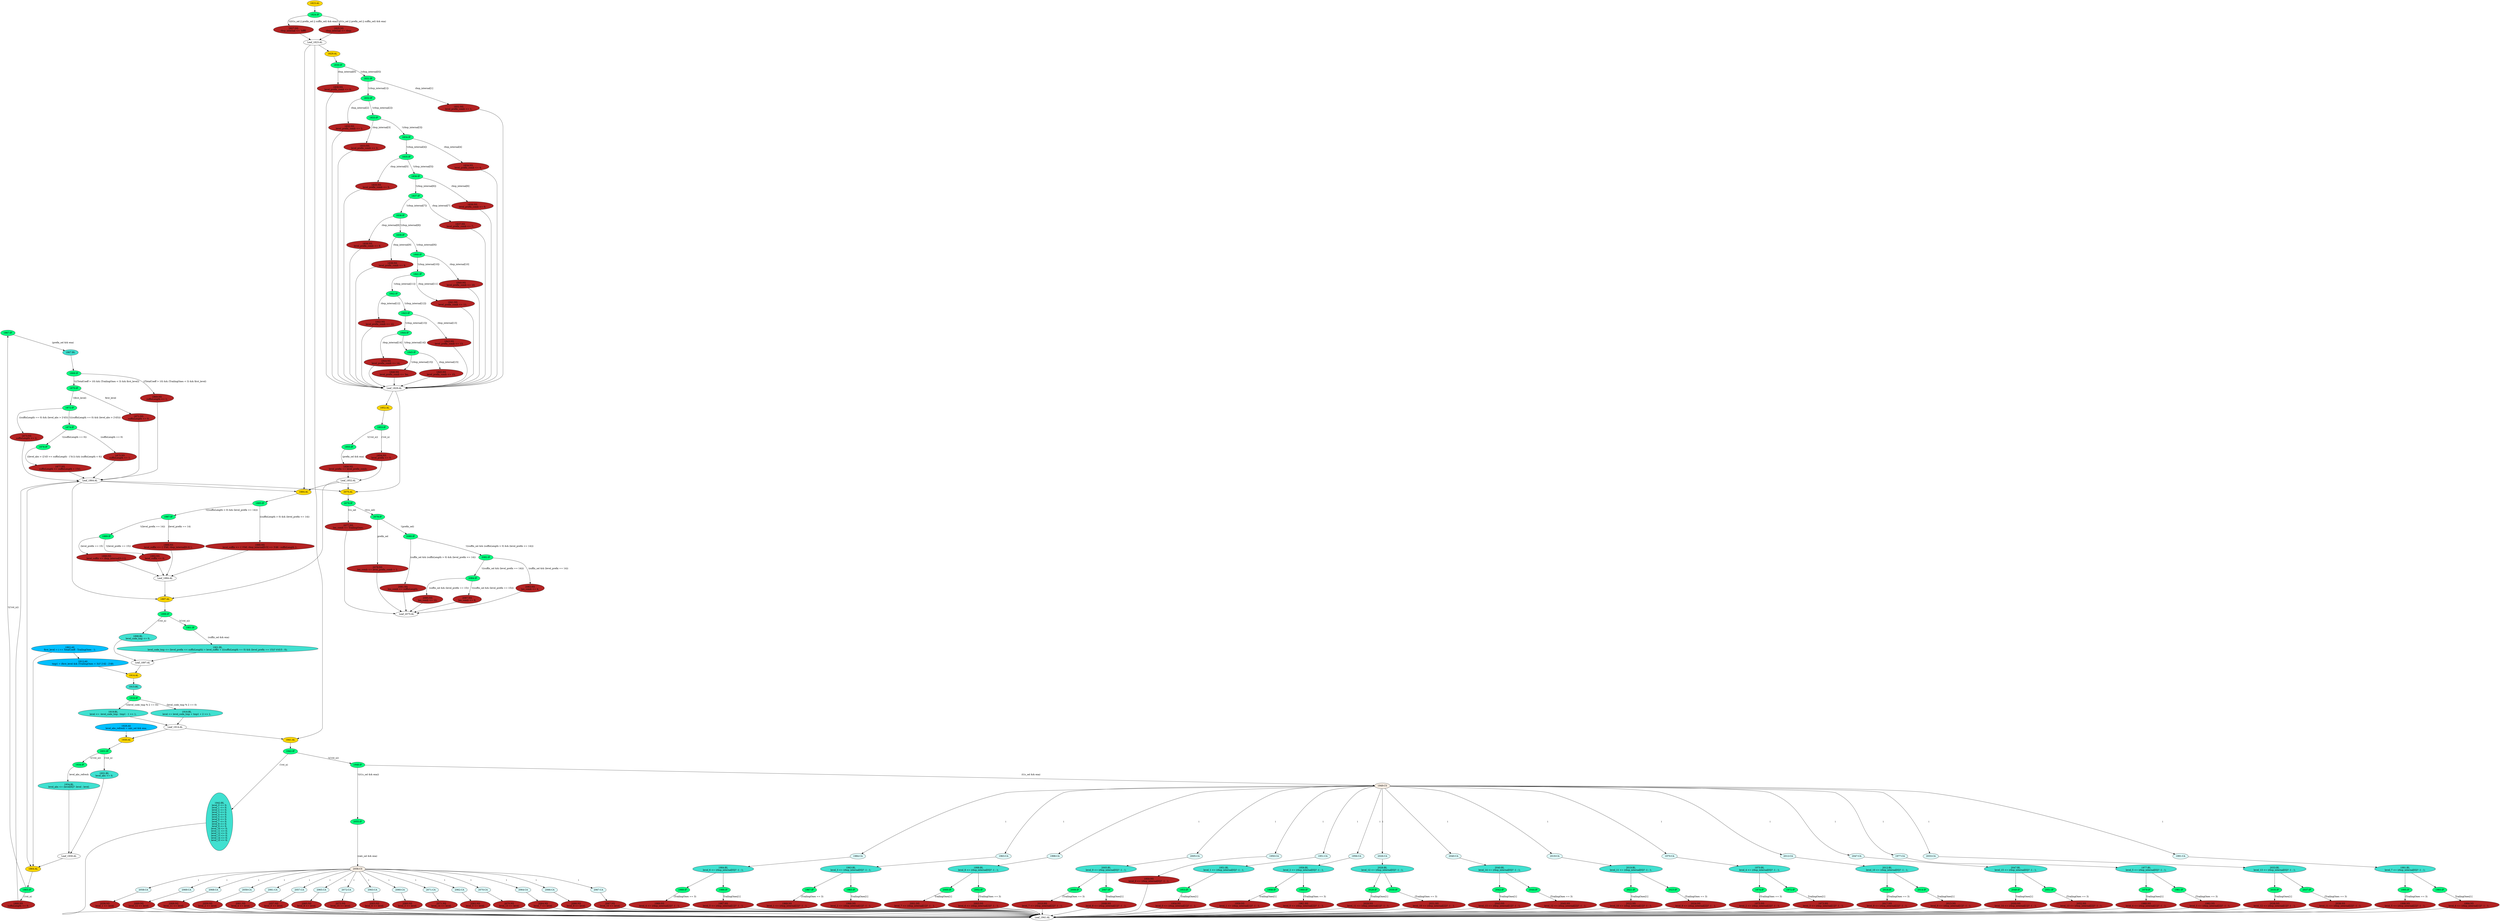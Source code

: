 strict digraph "compose( ,  )" {
	node [label="\N"];
	"1867:IF"	 [ast="<pyverilog.vparser.ast.IfStatement object at 0x7f204d04bb90>",
		fillcolor=springgreen,
		label="1867:IF",
		statements="[]",
		style=filled,
		typ=IfStatement];
	"1867:BL"	 [ast="<pyverilog.vparser.ast.Block object at 0x7f204d04bc10>",
		fillcolor=turquoise,
		label="1867:BL",
		statements="[]",
		style=filled,
		typ=Block];
	"1867:IF" -> "1867:BL"	 [cond="['prefix_sel', 'ena']",
		label="(prefix_sel && ena)",
		lineno=1867];
	"2050:NS"	 [ast="<pyverilog.vparser.ast.NonblockingSubstitution object at 0x7f204cfa49d0>",
		fillcolor=firebrick,
		label="2050:NS
level_14 <= (rbsp_internal[1])? -1 : 1;",
		statements="[<pyverilog.vparser.ast.NonblockingSubstitution object at 0x7f204cfa49d0>]",
		style=filled,
		typ=NonblockingSubstitution];
	"Leaf_1941:AL"	 [def_var="['level_13', 'level_12', 'level_14', 'level_15', 'level_8', 'level_9', 'level_10', 'level_11', 'level_4', 'level_5', 'level_6', '\
level_7', 'level_0', 'level_1', 'level_2', 'level_3']",
		label="Leaf_1941:AL"];
	"2050:NS" -> "Leaf_1941:AL"	 [cond="[]",
		lineno=None];
	"1984:CA"	 [ast="<pyverilog.vparser.ast.Case object at 0x7f204cffbfd0>",
		fillcolor=lightcyan,
		label="1984:CA",
		statements="[]",
		style=filled,
		typ=Case];
	"1984:BL"	 [ast="<pyverilog.vparser.ast.Block object at 0x7f204d000890>",
		fillcolor=turquoise,
		label="1984:BL
level_6 <= (rbsp_internal[0])? -1 : 1;",
		statements="[<pyverilog.vparser.ast.NonblockingSubstitution object at 0x7f204d000290>]",
		style=filled,
		typ=Block];
	"1984:CA" -> "1984:BL"	 [cond="[]",
		lineno=None];
	"1876:IF"	 [ast="<pyverilog.vparser.ast.IfStatement object at 0x7f204d054090>",
		fillcolor=springgreen,
		label="1876:IF",
		statements="[]",
		style=filled,
		typ=IfStatement];
	"1877:NS"	 [ast="<pyverilog.vparser.ast.NonblockingSubstitution object at 0x7f204d054250>",
		fillcolor=firebrick,
		label="1877:NS
suffixLength <= suffixLength + 1'b1;",
		statements="[<pyverilog.vparser.ast.NonblockingSubstitution object at 0x7f204d054250>]",
		style=filled,
		typ=NonblockingSubstitution];
	"1876:IF" -> "1877:NS"	 [cond="['level_abs', 'suffixLength', 'suffixLength']",
		label="((level_abs > (2'd3 << suffixLength - 1'b1)) && (suffixLength < 6))",
		lineno=1876];
	"1982:NS"	 [ast="<pyverilog.vparser.ast.NonblockingSubstitution object at 0x7f204cffbf10>",
		fillcolor=firebrick,
		label="1982:NS
level_3 <= (rbsp_internal[2])? -1 : 1;",
		statements="[<pyverilog.vparser.ast.NonblockingSubstitution object at 0x7f204cffbf10>]",
		style=filled,
		typ=NonblockingSubstitution];
	"1982:NS" -> "Leaf_1941:AL"	 [cond="[]",
		lineno=None];
	"2038:NS"	 [ast="<pyverilog.vparser.ast.NonblockingSubstitution object at 0x7f204cf9f4d0>",
		fillcolor=firebrick,
		label="2038:NS
level_11 <= (rbsp_internal[2])? -1 : 1;",
		statements="[<pyverilog.vparser.ast.NonblockingSubstitution object at 0x7f204cf9f4d0>]",
		style=filled,
		typ=NonblockingSubstitution];
	"2038:NS" -> "Leaf_1941:AL"	 [cond="[]",
		lineno=None];
	"2058:CA"	 [ast="<pyverilog.vparser.ast.Case object at 0x7f204cfa9390>",
		fillcolor=lightcyan,
		label="2058:CA",
		statements="[]",
		style=filled,
		typ=Case];
	"2058:NS"	 [ast="<pyverilog.vparser.ast.NonblockingSubstitution object at 0x7f204cfa9490>",
		fillcolor=firebrick,
		label="2058:NS
level_1 <= level;",
		statements="[<pyverilog.vparser.ast.NonblockingSubstitution object at 0x7f204cfa9490>]",
		style=filled,
		typ=NonblockingSubstitution];
	"2058:CA" -> "2058:NS"	 [cond="[]",
		lineno=None];
	"1994:NS"	 [ast="<pyverilog.vparser.ast.NonblockingSubstitution object at 0x7f204d006450>",
		fillcolor=firebrick,
		label="1994:NS
level_6 <= (rbsp_internal[1])? -1 : 1;",
		statements="[<pyverilog.vparser.ast.NonblockingSubstitution object at 0x7f204d006450>]",
		style=filled,
		typ=NonblockingSubstitution];
	"1994:NS" -> "Leaf_1941:AL"	 [cond="[]",
		lineno=None];
	"1980:NS"	 [ast="<pyverilog.vparser.ast.NonblockingSubstitution object at 0x7f204cffbad0>",
		fillcolor=firebrick,
		label="1980:NS
level_4 <= (rbsp_internal[1])? -1 : 1;",
		statements="[<pyverilog.vparser.ast.NonblockingSubstitution object at 0x7f204cffbad0>]",
		style=filled,
		typ=NonblockingSubstitution];
	"1980:NS" -> "Leaf_1941:AL"	 [cond="[]",
		lineno=None];
	"2067:CA"	 [ast="<pyverilog.vparser.ast.Case object at 0x7f204cfae590>",
		fillcolor=lightcyan,
		label="2067:CA",
		statements="[]",
		style=filled,
		typ=Case];
	"2067:NS"	 [ast="<pyverilog.vparser.ast.NonblockingSubstitution object at 0x7f204cfae690>",
		fillcolor=firebrick,
		label="2067:NS
level_10 <= level;",
		statements="[<pyverilog.vparser.ast.NonblockingSubstitution object at 0x7f204cfae690>]",
		style=filled,
		typ=NonblockingSubstitution];
	"2067:CA" -> "2067:NS"	 [cond="[]",
		lineno=None];
	"1987:NS"	 [ast="<pyverilog.vparser.ast.NonblockingSubstitution object at 0x7f204d000790>",
		fillcolor=firebrick,
		label="1987:NS
level_5 <= (rbsp_internal[1])? -1 : 1;",
		statements="[<pyverilog.vparser.ast.NonblockingSubstitution object at 0x7f204d000790>]",
		style=filled,
		typ=NonblockingSubstitution];
	"1987:NS" -> "Leaf_1941:AL"	 [cond="[]",
		lineno=None];
	"2072:NS"	 [ast="<pyverilog.vparser.ast.NonblockingSubstitution object at 0x7f204cfb30d0>",
		fillcolor=firebrick,
		label="2072:NS
level_15 <= level;",
		statements="[<pyverilog.vparser.ast.NonblockingSubstitution object at 0x7f204cfb30d0>]",
		style=filled,
		typ=NonblockingSubstitution];
	"2072:NS" -> "Leaf_1941:AL"	 [cond="[]",
		lineno=None];
	"1868:IF"	 [ast="<pyverilog.vparser.ast.IfStatement object at 0x7f204d04f090>",
		fillcolor=springgreen,
		label="1868:IF",
		statements="[]",
		style=filled,
		typ=IfStatement];
	"1867:BL" -> "1868:IF"	 [cond="[]",
		lineno=None];
	"1965:IF"	 [ast="<pyverilog.vparser.ast.IfStatement object at 0x7f204cff1ed0>",
		fillcolor=springgreen,
		label="1965:IF",
		statements="[]",
		style=filled,
		typ=IfStatement];
	"1966:NS"	 [ast="<pyverilog.vparser.ast.NonblockingSubstitution object at 0x7f204cff6190>",
		fillcolor=firebrick,
		label="1966:NS
level_2 <= (rbsp_internal[1])? -1 : 1;",
		statements="[<pyverilog.vparser.ast.NonblockingSubstitution object at 0x7f204cff6190>]",
		style=filled,
		typ=NonblockingSubstitution];
	"1965:IF" -> "1966:NS"	 [cond="['TrailingOnes']",
		label="TrailingOnes[1]",
		lineno=1965];
	"1956:CA"	 [ast="<pyverilog.vparser.ast.Case object at 0x7f204cfec7d0>",
		fillcolor=lightcyan,
		label="1956:CA",
		statements="[]",
		style=filled,
		typ=Case];
	"1956:BL"	 [ast="<pyverilog.vparser.ast.Block object at 0x7f204cff15d0>",
		fillcolor=turquoise,
		label="1956:BL
level_2 <= (rbsp_internal[0])? -1 : 1;",
		statements="[<pyverilog.vparser.ast.NonblockingSubstitution object at 0x7f204cfecfd0>]",
		style=filled,
		typ=Block];
	"1956:CA" -> "1956:BL"	 [cond="[]",
		lineno=None];
	"2083:NS"	 [ast="<pyverilog.vparser.ast.NonblockingSubstitution object at 0x7f204cfb3e10>",
		fillcolor=firebrick,
		label="2083:NS
len_comb <= 4;",
		statements="[<pyverilog.vparser.ast.NonblockingSubstitution object at 0x7f204cfb3e10>]",
		style=filled,
		typ=NonblockingSubstitution];
	"Leaf_2075:AL"	 [def_var="['len_comb']",
		label="Leaf_2075:AL"];
	"2083:NS" -> "Leaf_2075:AL"	 [cond="[]",
		lineno=None];
	"Leaf_1930:AL"	 [def_var="['level_abs']",
		label="Leaf_1930:AL"];
	"1864:AL"	 [ast="<pyverilog.vparser.ast.Always object at 0x7f204d04b810>",
		clk_sens=True,
		fillcolor=gold,
		label="1864:AL",
		sens="['clk', 'rst_n']",
		statements="[]",
		style=filled,
		typ=Always,
		use_var="['ena', 'prefix_sel', 'level_abs', 'suffixLength', 'first_level', 'TotalCoeff', 'rst_n', 'TrailingOnes']"];
	"Leaf_1930:AL" -> "1864:AL";
	"1916:BL"	 [ast="<pyverilog.vparser.ast.Block object at 0x7f204cfdc410>",
		fillcolor=turquoise,
		label="1916:BL
level <= level_code_tmp + tmp1 + 2 >> 1;",
		statements="[<pyverilog.vparser.ast.NonblockingSubstitution object at 0x7f204cfdc6d0>]",
		style=filled,
		typ=Block];
	"Leaf_1914:AL"	 [def_var="['level']",
		label="Leaf_1914:AL"];
	"1916:BL" -> "Leaf_1914:AL"	 [cond="[]",
		lineno=None];
	"2040:CA"	 [ast="<pyverilog.vparser.ast.Case object at 0x7f204cf9f190>",
		fillcolor=lightcyan,
		label="2040:CA",
		statements="[]",
		style=filled,
		typ=Case];
	"2040:BL"	 [ast="<pyverilog.vparser.ast.Block object at 0x7f204cf9fe10>",
		fillcolor=turquoise,
		label="2040:BL
level_14 <= (rbsp_internal[0])? -1 : 1;",
		statements="[<pyverilog.vparser.ast.NonblockingSubstitution object at 0x7f204cf9f810>]",
		style=filled,
		typ=Block];
	"2040:CA" -> "2040:BL"	 [cond="[]",
		lineno=None];
	"1840:IF"	 [ast="<pyverilog.vparser.ast.IfStatement object at 0x7f204d045310>",
		fillcolor=springgreen,
		label="1840:IF",
		statements="[]",
		style=filled,
		typ=IfStatement];
	"1840:NS"	 [ast="<pyverilog.vparser.ast.NonblockingSubstitution object at 0x7f204d045350>",
		fillcolor=firebrick,
		label="1840:NS
level_prefix_comb <= 10;",
		statements="[<pyverilog.vparser.ast.NonblockingSubstitution object at 0x7f204d045350>]",
		style=filled,
		typ=NonblockingSubstitution];
	"1840:IF" -> "1840:NS"	 [cond="['rbsp_internal']",
		label="rbsp_internal[10]",
		lineno=1840];
	"1841:IF"	 [ast="<pyverilog.vparser.ast.IfStatement object at 0x7f204d045690>",
		fillcolor=springgreen,
		label="1841:IF",
		statements="[]",
		style=filled,
		typ=IfStatement];
	"1840:IF" -> "1841:IF"	 [cond="['rbsp_internal']",
		label="!(rbsp_internal[10])",
		lineno=1840];
	"1887:IF"	 [ast="<pyverilog.vparser.ast.IfStatement object at 0x7f204d054ad0>",
		fillcolor=springgreen,
		label="1887:IF",
		statements="[]",
		style=filled,
		typ=IfStatement];
	"1889:IF"	 [ast="<pyverilog.vparser.ast.IfStatement object at 0x7f204cfd8050>",
		fillcolor=springgreen,
		label="1889:IF",
		statements="[]",
		style=filled,
		typ=IfStatement];
	"1887:IF" -> "1889:IF"	 [cond="['level_prefix']",
		label="!((level_prefix == 14))",
		lineno=1887];
	"1888:NS"	 [ast="<pyverilog.vparser.ast.NonblockingSubstitution object at 0x7f204d054b50>",
		fillcolor=firebrick,
		label="1888:NS
level_suffix <= { 3'b0, rbsp_internal[0:3] };",
		statements="[<pyverilog.vparser.ast.NonblockingSubstitution object at 0x7f204d054b50>]",
		style=filled,
		typ=NonblockingSubstitution];
	"1887:IF" -> "1888:NS"	 [cond="['level_prefix']",
		label="(level_prefix == 14)",
		lineno=1887];
	"2003:NS"	 [ast="<pyverilog.vparser.ast.NonblockingSubstitution object at 0x7f204d00b550>",
		fillcolor=firebrick,
		label="2003:NS
level_6 <= (rbsp_internal[2])? -1 : 1;",
		statements="[<pyverilog.vparser.ast.NonblockingSubstitution object at 0x7f204d00b550>]",
		style=filled,
		typ=NonblockingSubstitution];
	"2003:NS" -> "Leaf_1941:AL"	 [cond="[]",
		lineno=None];
	"1845:IF"	 [ast="<pyverilog.vparser.ast.IfStatement object at 0x7f204d04b5d0>",
		fillcolor=springgreen,
		label="1845:IF",
		statements="[]",
		style=filled,
		typ=IfStatement];
	"1845:NS"	 [ast="<pyverilog.vparser.ast.NonblockingSubstitution object at 0x7f204d04b510>",
		fillcolor=firebrick,
		label="1845:NS
level_prefix_comb <= 15;",
		statements="[<pyverilog.vparser.ast.NonblockingSubstitution object at 0x7f204d04b510>]",
		style=filled,
		typ=NonblockingSubstitution];
	"1845:IF" -> "1845:NS"	 [cond="['rbsp_internal']",
		label="rbsp_internal[15]",
		lineno=1845];
	"1846:NS"	 [ast="<pyverilog.vparser.ast.NonblockingSubstitution object at 0x7f204d04b6d0>",
		fillcolor=firebrick,
		label="1846:NS
level_prefix_comb <= 'bx;",
		statements="[<pyverilog.vparser.ast.NonblockingSubstitution object at 0x7f204d04b6d0>]",
		style=filled,
		typ=NonblockingSubstitution];
	"1845:IF" -> "1846:NS"	 [cond="['rbsp_internal']",
		label="!(rbsp_internal[15])",
		lineno=1845];
	"1981:IF"	 [ast="<pyverilog.vparser.ast.IfStatement object at 0x7f204cffbc90>",
		fillcolor=springgreen,
		label="1981:IF",
		statements="[]",
		style=filled,
		typ=IfStatement];
	"1981:IF" -> "1982:NS"	 [cond="['TrailingOnes']",
		label="(TrailingOnes == 3)",
		lineno=1981];
	"2055:IF"	 [ast="<pyverilog.vparser.ast.IfStatement object at 0x7f204cfa4f90>",
		fillcolor=springgreen,
		label="2055:IF",
		statements="[]",
		style=filled,
		typ=IfStatement];
	"2056:CS"	 [ast="<pyverilog.vparser.ast.CaseStatement object at 0x7f204cfaee50>",
		fillcolor=linen,
		label="2056:CS",
		statements="[]",
		style=filled,
		typ=CaseStatement];
	"2055:IF" -> "2056:CS"	 [cond="['calc_sel', 'ena']",
		label="(calc_sel && ena)",
		lineno=2055];
	"2065:CA"	 [ast="<pyverilog.vparser.ast.Case object at 0x7f204cfae190>",
		fillcolor=lightcyan,
		label="2065:CA",
		statements="[]",
		style=filled,
		typ=Case];
	"2065:NS"	 [ast="<pyverilog.vparser.ast.NonblockingSubstitution object at 0x7f204cfae290>",
		fillcolor=firebrick,
		label="2065:NS
level_8 <= level;",
		statements="[<pyverilog.vparser.ast.NonblockingSubstitution object at 0x7f204cfae290>]",
		style=filled,
		typ=NonblockingSubstitution];
	"2065:CA" -> "2065:NS"	 [cond="[]",
		lineno=None];
	"1832:IF"	 [ast="<pyverilog.vparser.ast.IfStatement object at 0x7f204d03a690>",
		fillcolor=springgreen,
		label="1832:IF",
		statements="[]",
		style=filled,
		typ=IfStatement];
	"1833:IF"	 [ast="<pyverilog.vparser.ast.IfStatement object at 0x7f204d03aa10>",
		fillcolor=springgreen,
		label="1833:IF",
		statements="[]",
		style=filled,
		typ=IfStatement];
	"1832:IF" -> "1833:IF"	 [cond="['rbsp_internal']",
		label="!(rbsp_internal[2])",
		lineno=1832];
	"1832:NS"	 [ast="<pyverilog.vparser.ast.NonblockingSubstitution object at 0x7f204d03a6d0>",
		fillcolor=firebrick,
		label="1832:NS
level_prefix_comb <= 2;",
		statements="[<pyverilog.vparser.ast.NonblockingSubstitution object at 0x7f204d03a6d0>]",
		style=filled,
		typ=NonblockingSubstitution];
	"1832:IF" -> "1832:NS"	 [cond="['rbsp_internal']",
		label="rbsp_internal[2]",
		lineno=1832];
	"Leaf_1852:AL"	 [def_var="['level_prefix']",
		label="Leaf_1852:AL"];
	"1884:AL"	 [ast="<pyverilog.vparser.ast.Always object at 0x7f204d04bbd0>",
		clk_sens=False,
		fillcolor=gold,
		label="1884:AL",
		sens="['rbsp_internal', 'suffixLength']",
		statements="[]",
		style=filled,
		typ=Always,
		use_var="['level_prefix', 'rbsp_internal', 'suffixLength']"];
	"Leaf_1852:AL" -> "1884:AL";
	"1897:AL"	 [ast="<pyverilog.vparser.ast.Always object at 0x7f204d054fd0>",
		clk_sens=True,
		fillcolor=gold,
		label="1897:AL",
		sens="['clk', 'rst_n']",
		statements="[]",
		style=filled,
		typ=Always,
		use_var="['rst_n', 'suffix_sel', 'ena', 'level_suffix', 'suffixLength', 'level_prefix']"];
	"Leaf_1852:AL" -> "1897:AL";
	"2075:AL"	 [ast="<pyverilog.vparser.ast.Always object at 0x7f204cfe7fd0>",
		clk_sens=False,
		fillcolor=gold,
		label="2075:AL",
		sens="['suffixLength', 'level_prefix_comb', 'TrailingOnes']",
		statements="[]",
		style=filled,
		typ=Always,
		use_var="['suffix_sel', 'prefix_sel', 't1s_sel', 'level_prefix_comb', 'suffixLength', 'level_prefix', 'TrailingOnes']"];
	"Leaf_1852:AL" -> "2075:AL";
	"1844:IF"	 [ast="<pyverilog.vparser.ast.IfStatement object at 0x7f204d04b150>",
		fillcolor=springgreen,
		label="1844:IF",
		statements="[]",
		style=filled,
		typ=IfStatement];
	"1844:IF" -> "1845:IF"	 [cond="['rbsp_internal']",
		label="!(rbsp_internal[14])",
		lineno=1844];
	"1844:NS"	 [ast="<pyverilog.vparser.ast.NonblockingSubstitution object at 0x7f204d04b190>",
		fillcolor=firebrick,
		label="1844:NS
level_prefix_comb <= 14;",
		statements="[<pyverilog.vparser.ast.NonblockingSubstitution object at 0x7f204d04b190>]",
		style=filled,
		typ=NonblockingSubstitution];
	"1844:IF" -> "1844:NS"	 [cond="['rbsp_internal']",
		label="rbsp_internal[14]",
		lineno=1844];
	"1852:AL"	 [ast="<pyverilog.vparser.ast.Always object at 0x7f204d03a850>",
		clk_sens=True,
		fillcolor=gold,
		label="1852:AL",
		sens="['clk', 'rst_n']",
		statements="[]",
		style=filled,
		typ=Always,
		use_var="['ena', 'level_prefix_comb', 'rst_n', 'prefix_sel']"];
	"1853:IF"	 [ast="<pyverilog.vparser.ast.IfStatement object at 0x7f204d03af50>",
		fillcolor=springgreen,
		label="1853:IF",
		statements="[]",
		style=filled,
		typ=IfStatement];
	"1852:AL" -> "1853:IF"	 [cond="[]",
		lineno=None];
	"2047:BL"	 [ast="<pyverilog.vparser.ast.Block object at 0x7f204cfa4ad0>",
		fillcolor=turquoise,
		label="2047:BL
level_15 <= (rbsp_internal[0])? -1 : 1;",
		statements="[<pyverilog.vparser.ast.NonblockingSubstitution object at 0x7f204cfa44d0>]",
		style=filled,
		typ=Block];
	"2049:IF"	 [ast="<pyverilog.vparser.ast.IfStatement object at 0x7f204cfa4750>",
		fillcolor=springgreen,
		label="2049:IF",
		statements="[]",
		style=filled,
		typ=IfStatement];
	"2047:BL" -> "2049:IF"	 [cond="[]",
		lineno=None];
	"2051:IF"	 [ast="<pyverilog.vparser.ast.IfStatement object at 0x7f204cfa4b90>",
		fillcolor=springgreen,
		label="2051:IF",
		statements="[]",
		style=filled,
		typ=IfStatement];
	"2047:BL" -> "2051:IF"	 [cond="[]",
		lineno=None];
	"2078:IF"	 [ast="<pyverilog.vparser.ast.IfStatement object at 0x7f204cfb34d0>",
		fillcolor=springgreen,
		label="2078:IF",
		statements="[]",
		style=filled,
		typ=IfStatement];
	"2080:IF"	 [ast="<pyverilog.vparser.ast.IfStatement object at 0x7f204cfb3a10>",
		fillcolor=springgreen,
		label="2080:IF",
		statements="[]",
		style=filled,
		typ=IfStatement];
	"2078:IF" -> "2080:IF"	 [cond="['prefix_sel']",
		label="!(prefix_sel)",
		lineno=2078];
	"2079:NS"	 [ast="<pyverilog.vparser.ast.NonblockingSubstitution object at 0x7f204cfb3510>",
		fillcolor=firebrick,
		label="2079:NS
len_comb <= level_prefix_comb + 1;",
		statements="[<pyverilog.vparser.ast.NonblockingSubstitution object at 0x7f204cfb3510>]",
		style=filled,
		typ=NonblockingSubstitution];
	"2078:IF" -> "2079:NS"	 [cond="['prefix_sel']",
		label=prefix_sel,
		lineno=2078];
	"2008:NS"	 [ast="<pyverilog.vparser.ast.NonblockingSubstitution object at 0x7f204d00bd90>",
		fillcolor=firebrick,
		label="2008:NS
level_8 <= (rbsp_internal[1])? -1 : 1;",
		statements="[<pyverilog.vparser.ast.NonblockingSubstitution object at 0x7f204d00bd90>]",
		style=filled,
		typ=NonblockingSubstitution];
	"2008:NS" -> "Leaf_1941:AL"	 [cond="[]",
		lineno=None];
	"2033:BL"	 [ast="<pyverilog.vparser.ast.Block object at 0x7f204cf9ab90>",
		fillcolor=turquoise,
		label="2033:BL
level_13 <= (rbsp_internal[0])? -1 : 1;",
		statements="[<pyverilog.vparser.ast.NonblockingSubstitution object at 0x7f204cf9ab50>]",
		style=filled,
		typ=Block];
	"2035:IF"	 [ast="<pyverilog.vparser.ast.IfStatement object at 0x7f204cf9add0>",
		fillcolor=springgreen,
		label="2035:IF",
		statements="[]",
		style=filled,
		typ=IfStatement];
	"2033:BL" -> "2035:IF"	 [cond="[]",
		lineno=None];
	"2037:IF"	 [ast="<pyverilog.vparser.ast.IfStatement object at 0x7f204cf9f250>",
		fillcolor=springgreen,
		label="2037:IF",
		statements="[]",
		style=filled,
		typ=IfStatement];
	"2033:BL" -> "2037:IF"	 [cond="[]",
		lineno=None];
	"1855:IF"	 [ast="<pyverilog.vparser.ast.IfStatement object at 0x7f204d040c90>",
		fillcolor=springgreen,
		label="1855:IF",
		statements="[]",
		style=filled,
		typ=IfStatement];
	"1853:IF" -> "1855:IF"	 [cond="['rst_n']",
		label="!((!rst_n))",
		lineno=1853];
	"1854:NS"	 [ast="<pyverilog.vparser.ast.NonblockingSubstitution object at 0x7f204d040210>",
		fillcolor=firebrick,
		label="1854:NS
level_prefix <= 0;",
		statements="[<pyverilog.vparser.ast.NonblockingSubstitution object at 0x7f204d040210>]",
		style=filled,
		typ=NonblockingSubstitution];
	"1853:IF" -> "1854:NS"	 [cond="['rst_n']",
		label="(!rst_n)",
		lineno=1853];
	"1934:IF"	 [ast="<pyverilog.vparser.ast.IfStatement object at 0x7f204cfe0410>",
		fillcolor=springgreen,
		label="1934:IF",
		statements="[]",
		style=filled,
		typ=IfStatement];
	"1934:BL"	 [ast="<pyverilog.vparser.ast.Block object at 0x7f204cfe0450>",
		fillcolor=turquoise,
		label="1934:BL
level_abs <= (level[8])? -level : level;",
		statements="[<pyverilog.vparser.ast.NonblockingSubstitution object at 0x7f204cfe0690>]",
		style=filled,
		typ=Block];
	"1934:IF" -> "1934:BL"	 [cond="['level_abs_refresh']",
		label=level_abs_refresh,
		lineno=1934];
	"1838:IF"	 [ast="<pyverilog.vparser.ast.IfStatement object at 0x7f204d040bd0>",
		fillcolor=springgreen,
		label="1838:IF",
		statements="[]",
		style=filled,
		typ=IfStatement];
	"1839:IF"	 [ast="<pyverilog.vparser.ast.IfStatement object at 0x7f204d040f50>",
		fillcolor=springgreen,
		label="1839:IF",
		statements="[]",
		style=filled,
		typ=IfStatement];
	"1838:IF" -> "1839:IF"	 [cond="['rbsp_internal']",
		label="!(rbsp_internal[8])",
		lineno=1838];
	"1838:NS"	 [ast="<pyverilog.vparser.ast.NonblockingSubstitution object at 0x7f204d040c10>",
		fillcolor=firebrick,
		label="1838:NS
level_prefix_comb <= 8;",
		statements="[<pyverilog.vparser.ast.NonblockingSubstitution object at 0x7f204d040c10>]",
		style=filled,
		typ=NonblockingSubstitution];
	"1838:IF" -> "1838:NS"	 [cond="['rbsp_internal']",
		label="rbsp_internal[8]",
		lineno=1838];
	"1841:NS"	 [ast="<pyverilog.vparser.ast.NonblockingSubstitution object at 0x7f204d0456d0>",
		fillcolor=firebrick,
		label="1841:NS
level_prefix_comb <= 11;",
		statements="[<pyverilog.vparser.ast.NonblockingSubstitution object at 0x7f204d0456d0>]",
		style=filled,
		typ=NonblockingSubstitution];
	"Leaf_1829:AL"	 [def_var="['level_prefix_comb']",
		label="Leaf_1829:AL"];
	"1841:NS" -> "Leaf_1829:AL"	 [cond="[]",
		lineno=None];
	"2062:CA"	 [ast="<pyverilog.vparser.ast.Case object at 0x7f204cfa9b50>",
		fillcolor=lightcyan,
		label="2062:CA",
		statements="[]",
		style=filled,
		typ=Case];
	"2062:NS"	 [ast="<pyverilog.vparser.ast.NonblockingSubstitution object at 0x7f204cfa9c50>",
		fillcolor=firebrick,
		label="2062:NS
level_5 <= level;",
		statements="[<pyverilog.vparser.ast.NonblockingSubstitution object at 0x7f204cfa9c50>]",
		style=filled,
		typ=NonblockingSubstitution];
	"2062:CA" -> "2062:NS"	 [cond="[]",
		lineno=None];
	"1970:BL"	 [ast="<pyverilog.vparser.ast.Block object at 0x7f204cff6f10>",
		fillcolor=turquoise,
		label="1970:BL
level_4 <= (rbsp_internal[0])? -1 : 1;",
		statements="[<pyverilog.vparser.ast.NonblockingSubstitution object at 0x7f204cff6910>]",
		style=filled,
		typ=Block];
	"1972:IF"	 [ast="<pyverilog.vparser.ast.IfStatement object at 0x7f204cff6b90>",
		fillcolor=springgreen,
		label="1972:IF",
		statements="[]",
		style=filled,
		typ=IfStatement];
	"1970:BL" -> "1972:IF"	 [cond="[]",
		lineno=None];
	"1974:IF"	 [ast="<pyverilog.vparser.ast.IfStatement object at 0x7f204cff6fd0>",
		fillcolor=springgreen,
		label="1974:IF",
		statements="[]",
		style=filled,
		typ=IfStatement];
	"1970:BL" -> "1974:IF"	 [cond="[]",
		lineno=None];
	"2081:NS"	 [ast="<pyverilog.vparser.ast.NonblockingSubstitution object at 0x7f204cfb3a50>",
		fillcolor=firebrick,
		label="2081:NS
len_comb <= suffixLength;",
		statements="[<pyverilog.vparser.ast.NonblockingSubstitution object at 0x7f204cfb3a50>]",
		style=filled,
		typ=NonblockingSubstitution];
	"2081:NS" -> "Leaf_2075:AL"	 [cond="[]",
		lineno=None];
	"1834:IF"	 [ast="<pyverilog.vparser.ast.IfStatement object at 0x7f204d03ad90>",
		fillcolor=springgreen,
		label="1834:IF",
		statements="[]",
		style=filled,
		typ=IfStatement];
	"1834:NS"	 [ast="<pyverilog.vparser.ast.NonblockingSubstitution object at 0x7f204d03add0>",
		fillcolor=firebrick,
		label="1834:NS
level_prefix_comb <= 4;",
		statements="[<pyverilog.vparser.ast.NonblockingSubstitution object at 0x7f204d03add0>]",
		style=filled,
		typ=NonblockingSubstitution];
	"1834:IF" -> "1834:NS"	 [cond="['rbsp_internal']",
		label="rbsp_internal[4]",
		lineno=1834];
	"1835:IF"	 [ast="<pyverilog.vparser.ast.IfStatement object at 0x7f204d040150>",
		fillcolor=springgreen,
		label="1835:IF",
		statements="[]",
		style=filled,
		typ=IfStatement];
	"1834:IF" -> "1835:IF"	 [cond="['rbsp_internal']",
		label="!(rbsp_internal[4])",
		lineno=1834];
	"1869:NS"	 [ast="<pyverilog.vparser.ast.NonblockingSubstitution object at 0x7f204d04f0d0>",
		fillcolor=firebrick,
		label="1869:NS
suffixLength <= 1;",
		statements="[<pyverilog.vparser.ast.NonblockingSubstitution object at 0x7f204d04f0d0>]",
		style=filled,
		typ=NonblockingSubstitution];
	"Leaf_1864:AL"	 [def_var="['suffixLength']",
		label="Leaf_1864:AL"];
	"1869:NS" -> "Leaf_1864:AL"	 [cond="[]",
		lineno=None];
	"1862:AS"	 [ast="<pyverilog.vparser.ast.Assign object at 0x7f204d045850>",
		def_var="['first_level']",
		fillcolor=deepskyblue,
		label="1862:AS
first_level = i == TotalCoeff - TrailingOnes - 1;",
		statements="[]",
		style=filled,
		typ=Assign,
		use_var="['i', 'TotalCoeff', 'TrailingOnes']"];
	"1912:AS"	 [ast="<pyverilog.vparser.ast.Assign object at 0x7f204cfdc0d0>",
		def_var="['tmp1']",
		fillcolor=deepskyblue,
		label="1912:AS
tmp1 = (first_level && (TrailingOnes < 3))? 2'd2 : 2'd0;",
		statements="[]",
		style=filled,
		typ=Assign,
		use_var="['first_level', 'TrailingOnes']"];
	"1862:AS" -> "1912:AS";
	"1862:AS" -> "1864:AL";
	"1931:IF"	 [ast="<pyverilog.vparser.ast.IfStatement object at 0x7f204cfe0310>",
		fillcolor=springgreen,
		label="1931:IF",
		statements="[]",
		style=filled,
		typ=IfStatement];
	"1931:IF" -> "1934:IF"	 [cond="['rst_n']",
		label="!((!rst_n))",
		lineno=1931];
	"1931:BL"	 [ast="<pyverilog.vparser.ast.Block object at 0x7f204cfe0150>",
		fillcolor=turquoise,
		label="1931:BL
level_abs <= 0;",
		statements="[<pyverilog.vparser.ast.NonblockingSubstitution object at 0x7f204cfe0290>]",
		style=filled,
		typ=Block];
	"1931:IF" -> "1931:BL"	 [cond="['rst_n']",
		label="(!rst_n)",
		lineno=1931];
	"1844:NS" -> "Leaf_1829:AL"	 [cond="[]",
		lineno=None];
	"1868:IF" -> "1869:NS"	 [cond="['TotalCoeff', 'TrailingOnes', 'first_level']",
		label="((TotalCoeff > 10) && (TrailingOnes < 3) && first_level)",
		lineno=1868];
	"1870:IF"	 [ast="<pyverilog.vparser.ast.IfStatement object at 0x7f204d04f350>",
		fillcolor=springgreen,
		label="1870:IF",
		statements="[]",
		style=filled,
		typ=IfStatement];
	"1868:IF" -> "1870:IF"	 [cond="['TotalCoeff', 'TrailingOnes', 'first_level']",
		label="!(((TotalCoeff > 10) && (TrailingOnes < 3) && first_level))",
		lineno=1868];
	"2076:IF"	 [ast="<pyverilog.vparser.ast.IfStatement object at 0x7f204cfb3190>",
		fillcolor=springgreen,
		label="2076:IF",
		statements="[]",
		style=filled,
		typ=IfStatement];
	"2076:IF" -> "2078:IF"	 [cond="['t1s_sel']",
		label="!(t1s_sel)",
		lineno=2076];
	"2077:NS"	 [ast="<pyverilog.vparser.ast.NonblockingSubstitution object at 0x7f204cfb31d0>",
		fillcolor=firebrick,
		label="2077:NS
len_comb <= TrailingOnes;",
		statements="[<pyverilog.vparser.ast.NonblockingSubstitution object at 0x7f204cfb31d0>]",
		style=filled,
		typ=NonblockingSubstitution];
	"2076:IF" -> "2077:NS"	 [cond="['t1s_sel']",
		label=t1s_sel,
		lineno=2076];
	"1835:NS"	 [ast="<pyverilog.vparser.ast.NonblockingSubstitution object at 0x7f204d040190>",
		fillcolor=firebrick,
		label="1835:NS
level_prefix_comb <= 5;",
		statements="[<pyverilog.vparser.ast.NonblockingSubstitution object at 0x7f204d040190>]",
		style=filled,
		typ=NonblockingSubstitution];
	"1835:NS" -> "Leaf_1829:AL"	 [cond="[]",
		lineno=None];
	"1915:BL"	 [ast="<pyverilog.vparser.ast.Block object at 0x7f204cfdc290>",
		fillcolor=turquoise,
		label="1915:BL",
		statements="[]",
		style=filled,
		typ=Block];
	"1916:IF"	 [ast="<pyverilog.vparser.ast.IfStatement object at 0x7f204cfdc790>",
		fillcolor=springgreen,
		label="1916:IF",
		statements="[]",
		style=filled,
		typ=IfStatement];
	"1915:BL" -> "1916:IF"	 [cond="[]",
		lineno=None];
	"1986:IF"	 [ast="<pyverilog.vparser.ast.IfStatement object at 0x7f204d000510>",
		fillcolor=springgreen,
		label="1986:IF",
		statements="[]",
		style=filled,
		typ=IfStatement];
	"1986:IF" -> "1987:NS"	 [cond="['TrailingOnes']",
		label="TrailingOnes[1]",
		lineno=1986];
	"1865:IF"	 [ast="<pyverilog.vparser.ast.IfStatement object at 0x7f204d04b990>",
		fillcolor=springgreen,
		label="1865:IF",
		statements="[]",
		style=filled,
		typ=IfStatement];
	"1865:IF" -> "1867:IF"	 [cond="['rst_n']",
		label="!((!rst_n))",
		lineno=1865];
	"1866:NS"	 [ast="<pyverilog.vparser.ast.NonblockingSubstitution object at 0x7f204d04b9d0>",
		fillcolor=firebrick,
		label="1866:NS
suffixLength <= 0;",
		statements="[<pyverilog.vparser.ast.NonblockingSubstitution object at 0x7f204d04b9d0>]",
		style=filled,
		typ=NonblockingSubstitution];
	"1865:IF" -> "1866:NS"	 [cond="['rst_n']",
		label="(!rst_n)",
		lineno=1865];
	"1843:NS"	 [ast="<pyverilog.vparser.ast.NonblockingSubstitution object at 0x7f204d045dd0>",
		fillcolor=firebrick,
		label="1843:NS
level_prefix_comb <= 13;",
		statements="[<pyverilog.vparser.ast.NonblockingSubstitution object at 0x7f204d045dd0>]",
		style=filled,
		typ=NonblockingSubstitution];
	"1843:NS" -> "Leaf_1829:AL"	 [cond="[]",
		lineno=None];
	"2080:IF" -> "2081:NS"	 [cond="['suffix_sel', 'suffixLength', 'level_prefix']",
		label="(suffix_sel && (suffixLength > 0) && (level_prefix <= 14))",
		lineno=2080];
	"2082:IF"	 [ast="<pyverilog.vparser.ast.IfStatement object at 0x7f204cfb3dd0>",
		fillcolor=springgreen,
		label="2082:IF",
		statements="[]",
		style=filled,
		typ=IfStatement];
	"2080:IF" -> "2082:IF"	 [cond="['suffix_sel', 'suffixLength', 'level_prefix']",
		label="!((suffix_sel && (suffixLength > 0) && (level_prefix <= 14)))",
		lineno=2080];
	"1966:NS" -> "Leaf_1941:AL"	 [cond="[]",
		lineno=None];
	"1979:IF"	 [ast="<pyverilog.vparser.ast.IfStatement object at 0x7f204cffb850>",
		fillcolor=springgreen,
		label="1979:IF",
		statements="[]",
		style=filled,
		typ=IfStatement];
	"1979:IF" -> "1980:NS"	 [cond="['TrailingOnes']",
		label="TrailingOnes[1]",
		lineno=1979];
	"Leaf_1884:AL"	 [def_var="['level_suffix']",
		label="Leaf_1884:AL"];
	"Leaf_1884:AL" -> "1897:AL";
	"1949:CS"	 [ast="<pyverilog.vparser.ast.CaseStatement object at 0x7f204cf9f850>",
		fillcolor=linen,
		label="1949:CS",
		statements="[]",
		style=filled,
		typ=CaseStatement];
	"1949:CS" -> "1984:CA"	 [cond="['i']",
		label=i,
		lineno=1949];
	"1949:CS" -> "1956:CA"	 [cond="['i']",
		label=i,
		lineno=1949];
	"1949:CS" -> "2040:CA"	 [cond="['i']",
		label=i,
		lineno=1949];
	"1991:CA"	 [ast="<pyverilog.vparser.ast.Case object at 0x7f204d0002d0>",
		fillcolor=lightcyan,
		label="1991:CA",
		statements="[]",
		style=filled,
		typ=Case];
	"1949:CS" -> "1991:CA"	 [cond="['i']",
		label=i,
		lineno=1949];
	"1951:CA"	 [ast="<pyverilog.vparser.ast.Case object at 0x7f204cfec4d0>",
		fillcolor=lightcyan,
		label="1951:CA",
		statements="[]",
		style=filled,
		typ=Case];
	"1949:CS" -> "1951:CA"	 [cond="['i']",
		label=i,
		lineno=1949];
	"2012:CA"	 [ast="<pyverilog.vparser.ast.Case object at 0x7f204d010310>",
		fillcolor=lightcyan,
		label="2012:CA",
		statements="[]",
		style=filled,
		typ=Case];
	"1949:CS" -> "2012:CA"	 [cond="['i']",
		label=i,
		lineno=1949];
	"2047:CA"	 [ast="<pyverilog.vparser.ast.Case object at 0x7f204cfa4290>",
		fillcolor=lightcyan,
		label="2047:CA",
		statements="[]",
		style=filled,
		typ=Case];
	"1949:CS" -> "2047:CA"	 [cond="['i']",
		label=i,
		lineno=1949];
	"2033:CA"	 [ast="<pyverilog.vparser.ast.Case object at 0x7f204cf9a4d0>",
		fillcolor=lightcyan,
		label="2033:CA",
		statements="[]",
		style=filled,
		typ=Case];
	"1949:CS" -> "2033:CA"	 [cond="['i']",
		label=i,
		lineno=1949];
	"2026:CA"	 [ast="<pyverilog.vparser.ast.Case object at 0x7f204cf95250>",
		fillcolor=lightcyan,
		label="2026:CA",
		statements="[]",
		style=filled,
		typ=Case];
	"1949:CS" -> "2026:CA"	 [cond="['i']",
		label=i,
		lineno=1949];
	"1977:CA"	 [ast="<pyverilog.vparser.ast.Case object at 0x7f204cffb390>",
		fillcolor=lightcyan,
		label="1977:CA",
		statements="[]",
		style=filled,
		typ=Case];
	"1949:CS" -> "1977:CA"	 [cond="['i']",
		label=i,
		lineno=1949];
	"1970:CA"	 [ast="<pyverilog.vparser.ast.Case object at 0x7f204cff6290>",
		fillcolor=lightcyan,
		label="1970:CA",
		statements="[]",
		style=filled,
		typ=Case];
	"1949:CS" -> "1970:CA"	 [cond="['i']",
		label=i,
		lineno=1949];
	"1950:CA"	 [ast="<pyverilog.vparser.ast.Case object at 0x7f204cfec110>",
		fillcolor=lightcyan,
		label="1950:CA",
		statements="[]",
		style=filled,
		typ=Case];
	"1949:CS" -> "1950:CA"	 [cond="['i']",
		label=i,
		lineno=1949];
	"1963:CA"	 [ast="<pyverilog.vparser.ast.Case object at 0x7f204cff10d0>",
		fillcolor=lightcyan,
		label="1963:CA",
		statements="[]",
		style=filled,
		typ=Case];
	"1949:CS" -> "1963:CA"	 [cond="['i']",
		label=i,
		lineno=1949];
	"2005:CA"	 [ast="<pyverilog.vparser.ast.Case object at 0x7f204d00b210>",
		fillcolor=lightcyan,
		label="2005:CA",
		statements="[]",
		style=filled,
		typ=Case];
	"1949:CS" -> "2005:CA"	 [cond="['i']",
		label=i,
		lineno=1949];
	"2019:CA"	 [ast="<pyverilog.vparser.ast.Case object at 0x7f204d010590>",
		fillcolor=lightcyan,
		label="2019:CA",
		statements="[]",
		style=filled,
		typ=Case];
	"1949:CS" -> "2019:CA"	 [cond="['i']",
		label=i,
		lineno=1949];
	"1998:CA"	 [ast="<pyverilog.vparser.ast.Case object at 0x7f204d006050>",
		fillcolor=lightcyan,
		label="1998:CA",
		statements="[]",
		style=filled,
		typ=Case];
	"1949:CS" -> "1998:CA"	 [cond="['i']",
		label=i,
		lineno=1949];
	"1856:NS"	 [ast="<pyverilog.vparser.ast.NonblockingSubstitution object at 0x7f204d045150>",
		fillcolor=firebrick,
		label="1856:NS
level_prefix <= level_prefix_comb;",
		statements="[<pyverilog.vparser.ast.NonblockingSubstitution object at 0x7f204d045150>]",
		style=filled,
		typ=NonblockingSubstitution];
	"1855:IF" -> "1856:NS"	 [cond="['prefix_sel', 'ena']",
		label="(prefix_sel && ena)",
		lineno=1855];
	"1977:BL"	 [ast="<pyverilog.vparser.ast.Block object at 0x7f204cffbbd0>",
		fillcolor=turquoise,
		label="1977:BL
level_5 <= (rbsp_internal[0])? -1 : 1;",
		statements="[<pyverilog.vparser.ast.NonblockingSubstitution object at 0x7f204cffb5d0>]",
		style=filled,
		typ=Block];
	"1977:BL" -> "1981:IF"	 [cond="[]",
		lineno=None];
	"1977:BL" -> "1979:IF"	 [cond="[]",
		lineno=None];
	"1823:AL"	 [ast="<pyverilog.vparser.ast.Always object at 0x7f204d034750>",
		clk_sens=False,
		fillcolor=gold,
		label="1823:AL",
		sens="['rbsp']",
		statements="[]",
		style=filled,
		typ=Always,
		use_var="['rbsp', 'ena', 't1s_sel', 'suffix_sel', 'prefix_sel']"];
	"1824:IF"	 [ast="<pyverilog.vparser.ast.IfStatement object at 0x7f204d034b50>",
		fillcolor=springgreen,
		label="1824:IF",
		statements="[]",
		style=filled,
		typ=IfStatement];
	"1823:AL" -> "1824:IF"	 [cond="[]",
		lineno=None];
	"2087:NS"	 [ast="<pyverilog.vparser.ast.NonblockingSubstitution object at 0x7f204cfb9390>",
		fillcolor=firebrick,
		label="2087:NS
len_comb <= 0;",
		statements="[<pyverilog.vparser.ast.NonblockingSubstitution object at 0x7f204cfb9390>]",
		style=filled,
		typ=NonblockingSubstitution];
	"2087:NS" -> "Leaf_2075:AL"	 [cond="[]",
		lineno=None];
	"1919:BL"	 [ast="<pyverilog.vparser.ast.Block object at 0x7f204cfdcb10>",
		fillcolor=turquoise,
		label="1919:BL
level <= -level_code_tmp - tmp1 - 1 >> 1;",
		statements="[<pyverilog.vparser.ast.NonblockingSubstitution object at 0x7f204cfdca90>]",
		style=filled,
		typ=Block];
	"1919:BL" -> "Leaf_1914:AL"	 [cond="[]",
		lineno=None];
	"2064:NS"	 [ast="<pyverilog.vparser.ast.NonblockingSubstitution object at 0x7f204cfae090>",
		fillcolor=firebrick,
		label="2064:NS
level_7 <= level;",
		statements="[<pyverilog.vparser.ast.NonblockingSubstitution object at 0x7f204cfae090>]",
		style=filled,
		typ=NonblockingSubstitution];
	"2064:NS" -> "Leaf_1941:AL"	 [cond="[]",
		lineno=None];
	"2052:NS"	 [ast="<pyverilog.vparser.ast.NonblockingSubstitution object at 0x7f204cfa4e10>",
		fillcolor=firebrick,
		label="2052:NS
level_13 <= (rbsp_internal[2])? -1 : 1;",
		statements="[<pyverilog.vparser.ast.NonblockingSubstitution object at 0x7f204cfa4e10>]",
		style=filled,
		typ=NonblockingSubstitution];
	"2052:NS" -> "Leaf_1941:AL"	 [cond="[]",
		lineno=None];
	"1950:NS"	 [ast="<pyverilog.vparser.ast.NonblockingSubstitution object at 0x7f204cfec350>",
		fillcolor=firebrick,
		label="1950:NS
level_0 <= (rbsp_internal[0])? -1 : 1;",
		statements="[<pyverilog.vparser.ast.NonblockingSubstitution object at 0x7f204cfec350>]",
		style=filled,
		typ=NonblockingSubstitution];
	"1950:NS" -> "Leaf_1941:AL"	 [cond="[]",
		lineno=None];
	"1872:IF"	 [ast="<pyverilog.vparser.ast.IfStatement object at 0x7f204d04f7d0>",
		fillcolor=springgreen,
		label="1872:IF",
		statements="[]",
		style=filled,
		typ=IfStatement];
	"1874:IF"	 [ast="<pyverilog.vparser.ast.IfStatement object at 0x7f204d04fb50>",
		fillcolor=springgreen,
		label="1874:IF",
		statements="[]",
		style=filled,
		typ=IfStatement];
	"1872:IF" -> "1874:IF"	 [cond="['suffixLength', 'level_abs']",
		label="!(((suffixLength == 0) && (level_abs > 2'd3)))",
		lineno=1872];
	"1873:NS"	 [ast="<pyverilog.vparser.ast.NonblockingSubstitution object at 0x7f204d04f810>",
		fillcolor=firebrick,
		label="1873:NS
suffixLength <= 2;",
		statements="[<pyverilog.vparser.ast.NonblockingSubstitution object at 0x7f204d04f810>]",
		style=filled,
		typ=NonblockingSubstitution];
	"1872:IF" -> "1873:NS"	 [cond="['suffixLength', 'level_abs']",
		label="((suffixLength == 0) && (level_abs > 2'd3))",
		lineno=1872];
	"1833:NS"	 [ast="<pyverilog.vparser.ast.NonblockingSubstitution object at 0x7f204d03aa50>",
		fillcolor=firebrick,
		label="1833:NS
level_prefix_comb <= 3;",
		statements="[<pyverilog.vparser.ast.NonblockingSubstitution object at 0x7f204d03aa50>]",
		style=filled,
		typ=NonblockingSubstitution];
	"1833:NS" -> "Leaf_1829:AL"	 [cond="[]",
		lineno=None];
	"1845:NS" -> "Leaf_1829:AL"	 [cond="[]",
		lineno=None];
	"1836:NS"	 [ast="<pyverilog.vparser.ast.NonblockingSubstitution object at 0x7f204d040510>",
		fillcolor=firebrick,
		label="1836:NS
level_prefix_comb <= 6;",
		statements="[<pyverilog.vparser.ast.NonblockingSubstitution object at 0x7f204d040510>]",
		style=filled,
		typ=NonblockingSubstitution];
	"1836:NS" -> "Leaf_1829:AL"	 [cond="[]",
		lineno=None];
	"1954:NS"	 [ast="<pyverilog.vparser.ast.NonblockingSubstitution object at 0x7f204cfecc90>",
		fillcolor=firebrick,
		label="1954:NS
level_0 <= (rbsp_internal[1])? -1 : 1;",
		statements="[<pyverilog.vparser.ast.NonblockingSubstitution object at 0x7f204cfecc90>]",
		style=filled,
		typ=NonblockingSubstitution];
	"1954:NS" -> "Leaf_1941:AL"	 [cond="[]",
		lineno=None];
	"2082:IF" -> "2083:NS"	 [cond="['suffix_sel', 'level_prefix']",
		label="(suffix_sel && (level_prefix == 14))",
		lineno=2082];
	"2084:IF"	 [ast="<pyverilog.vparser.ast.IfStatement object at 0x7f204cfb91d0>",
		fillcolor=springgreen,
		label="2084:IF",
		statements="[]",
		style=filled,
		typ=IfStatement];
	"2082:IF" -> "2084:IF"	 [cond="['suffix_sel', 'level_prefix']",
		label="!((suffix_sel && (level_prefix == 14)))",
		lineno=2082];
	"1991:BL"	 [ast="<pyverilog.vparser.ast.Block object at 0x7f204d006550>",
		fillcolor=turquoise,
		label="1991:BL
level_7 <= (rbsp_internal[0])? -1 : 1;",
		statements="[<pyverilog.vparser.ast.NonblockingSubstitution object at 0x7f204d000f10>]",
		style=filled,
		typ=Block];
	"1991:CA" -> "1991:BL"	 [cond="[]",
		lineno=None];
	"2065:NS" -> "Leaf_1941:AL"	 [cond="[]",
		lineno=None];
	"1960:IF"	 [ast="<pyverilog.vparser.ast.IfStatement object at 0x7f204cff1690>",
		fillcolor=springgreen,
		label="1960:IF",
		statements="[]",
		style=filled,
		typ=IfStatement];
	"1961:NS"	 [ast="<pyverilog.vparser.ast.NonblockingSubstitution object at 0x7f204cff1910>",
		fillcolor=firebrick,
		label="1961:NS
level_0 <= (rbsp_internal[2])? -1 : 1;",
		statements="[<pyverilog.vparser.ast.NonblockingSubstitution object at 0x7f204cff1910>]",
		style=filled,
		typ=NonblockingSubstitution];
	"1960:IF" -> "1961:NS"	 [cond="['TrailingOnes']",
		label="(TrailingOnes == 3)",
		lineno=1960];
	"1830:IF"	 [ast="<pyverilog.vparser.ast.IfStatement object at 0x7f204d034f50>",
		fillcolor=springgreen,
		label="1830:IF",
		statements="[]",
		style=filled,
		typ=IfStatement];
	"1830:NS"	 [ast="<pyverilog.vparser.ast.NonblockingSubstitution object at 0x7f204d034f90>",
		fillcolor=firebrick,
		label="1830:NS
level_prefix_comb <= 0;",
		statements="[<pyverilog.vparser.ast.NonblockingSubstitution object at 0x7f204d034f90>]",
		style=filled,
		typ=NonblockingSubstitution];
	"1830:IF" -> "1830:NS"	 [cond="['rbsp_internal']",
		label="rbsp_internal[0]",
		lineno=1830];
	"1831:IF"	 [ast="<pyverilog.vparser.ast.IfStatement object at 0x7f204d03a310>",
		fillcolor=springgreen,
		label="1831:IF",
		statements="[]",
		style=filled,
		typ=IfStatement];
	"1830:IF" -> "1831:IF"	 [cond="['rbsp_internal']",
		label="!(rbsp_internal[0])",
		lineno=1830];
	"2060:NS"	 [ast="<pyverilog.vparser.ast.NonblockingSubstitution object at 0x7f204cfa9850>",
		fillcolor=firebrick,
		label="2060:NS
level_3 <= level;",
		statements="[<pyverilog.vparser.ast.NonblockingSubstitution object at 0x7f204cfa9850>]",
		style=filled,
		typ=NonblockingSubstitution];
	"2060:NS" -> "Leaf_1941:AL"	 [cond="[]",
		lineno=None];
	"2028:IF"	 [ast="<pyverilog.vparser.ast.IfStatement object at 0x7f204cf9a150>",
		fillcolor=springgreen,
		label="2028:IF",
		statements="[]",
		style=filled,
		typ=IfStatement];
	"2029:NS"	 [ast="<pyverilog.vparser.ast.NonblockingSubstitution object at 0x7f204cf9a3d0>",
		fillcolor=firebrick,
		label="2029:NS
level_11 <= (rbsp_internal[1])? -1 : 1;",
		statements="[<pyverilog.vparser.ast.NonblockingSubstitution object at 0x7f204cf9a3d0>]",
		style=filled,
		typ=NonblockingSubstitution];
	"2028:IF" -> "2029:NS"	 [cond="['TrailingOnes']",
		label="TrailingOnes[1]",
		lineno=2028];
	"2045:NS"	 [ast="<pyverilog.vparser.ast.NonblockingSubstitution object at 0x7f204cfa4190>",
		fillcolor=firebrick,
		label="2045:NS
level_12 <= (rbsp_internal[2])? -1 : 1;",
		statements="[<pyverilog.vparser.ast.NonblockingSubstitution object at 0x7f204cfa4190>]",
		style=filled,
		typ=NonblockingSubstitution];
	"2045:NS" -> "Leaf_1941:AL"	 [cond="[]",
		lineno=None];
	"1842:NS"	 [ast="<pyverilog.vparser.ast.NonblockingSubstitution object at 0x7f204d045a50>",
		fillcolor=firebrick,
		label="1842:NS
level_prefix_comb <= 12;",
		statements="[<pyverilog.vparser.ast.NonblockingSubstitution object at 0x7f204d045a50>]",
		style=filled,
		typ=NonblockingSubstitution];
	"1842:NS" -> "Leaf_1829:AL"	 [cond="[]",
		lineno=None];
	"2066:NS"	 [ast="<pyverilog.vparser.ast.NonblockingSubstitution object at 0x7f204cfae490>",
		fillcolor=firebrick,
		label="2066:NS
level_9 <= level;",
		statements="[<pyverilog.vparser.ast.NonblockingSubstitution object at 0x7f204cfae490>]",
		style=filled,
		typ=NonblockingSubstitution];
	"2066:NS" -> "Leaf_1941:AL"	 [cond="[]",
		lineno=None];
	"2079:NS" -> "Leaf_2075:AL"	 [cond="[]",
		lineno=None];
	"2022:NS"	 [ast="<pyverilog.vparser.ast.NonblockingSubstitution object at 0x7f204cf95710>",
		fillcolor=firebrick,
		label="2022:NS
level_10 <= (rbsp_internal[1])? -1 : 1;",
		statements="[<pyverilog.vparser.ast.NonblockingSubstitution object at 0x7f204cf95710>]",
		style=filled,
		typ=NonblockingSubstitution];
	"2022:NS" -> "Leaf_1941:AL"	 [cond="[]",
		lineno=None];
	"1958:IF"	 [ast="<pyverilog.vparser.ast.IfStatement object at 0x7f204cff1250>",
		fillcolor=springgreen,
		label="1958:IF",
		statements="[]",
		style=filled,
		typ=IfStatement];
	"1959:NS"	 [ast="<pyverilog.vparser.ast.NonblockingSubstitution object at 0x7f204cff14d0>",
		fillcolor=firebrick,
		label="1959:NS
level_1 <= (rbsp_internal[1])? -1 : 1;",
		statements="[<pyverilog.vparser.ast.NonblockingSubstitution object at 0x7f204cff14d0>]",
		style=filled,
		typ=NonblockingSubstitution];
	"1958:IF" -> "1959:NS"	 [cond="['TrailingOnes']",
		label="TrailingOnes[1]",
		lineno=1958];
	"1951:BL"	 [ast="<pyverilog.vparser.ast.Block object at 0x7f204cfec890>",
		fillcolor=turquoise,
		label="1951:BL
level_1 <= (rbsp_internal[0])? -1 : 1;",
		statements="[<pyverilog.vparser.ast.NonblockingSubstitution object at 0x7f204cfec790>]",
		style=filled,
		typ=Block];
	"1951:CA" -> "1951:BL"	 [cond="[]",
		lineno=None];
	"1833:IF" -> "1834:IF"	 [cond="['rbsp_internal']",
		label="!(rbsp_internal[3])",
		lineno=1833];
	"1833:IF" -> "1833:NS"	 [cond="['rbsp_internal']",
		label="rbsp_internal[3]",
		lineno=1833];
	"1836:IF"	 [ast="<pyverilog.vparser.ast.IfStatement object at 0x7f204d0404d0>",
		fillcolor=springgreen,
		label="1836:IF",
		statements="[]",
		style=filled,
		typ=IfStatement];
	"1836:IF" -> "1836:NS"	 [cond="['rbsp_internal']",
		label="rbsp_internal[6]",
		lineno=1836];
	"1837:IF"	 [ast="<pyverilog.vparser.ast.IfStatement object at 0x7f204d040850>",
		fillcolor=springgreen,
		label="1837:IF",
		statements="[]",
		style=filled,
		typ=IfStatement];
	"1836:IF" -> "1837:IF"	 [cond="['rbsp_internal']",
		label="!(rbsp_internal[6])",
		lineno=1836];
	"2068:CA"	 [ast="<pyverilog.vparser.ast.Case object at 0x7f204cfae790>",
		fillcolor=lightcyan,
		label="2068:CA",
		statements="[]",
		style=filled,
		typ=Case];
	"2068:NS"	 [ast="<pyverilog.vparser.ast.NonblockingSubstitution object at 0x7f204cfae890>",
		fillcolor=firebrick,
		label="2068:NS
level_11 <= level;",
		statements="[<pyverilog.vparser.ast.NonblockingSubstitution object at 0x7f204cfae890>]",
		style=filled,
		typ=NonblockingSubstitution];
	"2068:CA" -> "2068:NS"	 [cond="[]",
		lineno=None];
	"1901:IF"	 [ast="<pyverilog.vparser.ast.IfStatement object at 0x7f204cfd8550>",
		fillcolor=springgreen,
		label="1901:IF",
		statements="[]",
		style=filled,
		typ=IfStatement];
	"1901:BL"	 [ast="<pyverilog.vparser.ast.Block object at 0x7f204cfd8cd0>",
		fillcolor=turquoise,
		label="1901:BL
level_code_tmp <= (level_prefix << suffixLength) + level_suffix + (((suffixLength == 0) && (level_prefix == 15))? 4'd15 : \
0);",
		statements="[<pyverilog.vparser.ast.NonblockingSubstitution object at 0x7f204cfd8a50>]",
		style=filled,
		typ=Block];
	"1901:IF" -> "1901:BL"	 [cond="['suffix_sel', 'ena']",
		label="(suffix_sel && ena)",
		lineno=1901];
	"2057:NS"	 [ast="<pyverilog.vparser.ast.NonblockingSubstitution object at 0x7f204cfa9250>",
		fillcolor=firebrick,
		label="2057:NS
level_0 <= level;",
		statements="[<pyverilog.vparser.ast.NonblockingSubstitution object at 0x7f204cfa9250>]",
		style=filled,
		typ=NonblockingSubstitution];
	"2057:NS" -> "Leaf_1941:AL"	 [cond="[]",
		lineno=None];
	"Leaf_1823:AL"	 [def_var="['rbsp_internal']",
		label="Leaf_1823:AL"];
	"1829:AL"	 [ast="<pyverilog.vparser.ast.Always object at 0x7f204d034d10>",
		clk_sens=False,
		fillcolor=gold,
		label="1829:AL",
		sens="[]",
		statements="[]",
		style=filled,
		typ=Always,
		use_var="['rbsp_internal']"];
	"Leaf_1823:AL" -> "1829:AL";
	"Leaf_1823:AL" -> "1884:AL";
	"1941:AL"	 [ast="<pyverilog.vparser.ast.Always object at 0x7f204cfe0890>",
		clk_sens=True,
		fillcolor=gold,
		label="1941:AL",
		sens="['clk', 'rst_n']",
		statements="[]",
		style=filled,
		typ=Always,
		use_var="['rst_n', 'level', 'i', 't1s_sel', 'rbsp_internal', 'ena', 'calc_sel', 'TrailingOnes']"];
	"Leaf_1823:AL" -> "1941:AL";
	"2012:BL"	 [ast="<pyverilog.vparser.ast.Block object at 0x7f204d010b50>",
		fillcolor=turquoise,
		label="2012:BL
level_10 <= (rbsp_internal[0])? -1 : 1;",
		statements="[<pyverilog.vparser.ast.NonblockingSubstitution object at 0x7f204d010550>]",
		style=filled,
		typ=Block];
	"2012:CA" -> "2012:BL"	 [cond="[]",
		lineno=None];
	"2042:IF"	 [ast="<pyverilog.vparser.ast.IfStatement object at 0x7f204cf9fa90>",
		fillcolor=springgreen,
		label="2042:IF",
		statements="[]",
		style=filled,
		typ=IfStatement];
	"2043:NS"	 [ast="<pyverilog.vparser.ast.NonblockingSubstitution object at 0x7f204cf9fd10>",
		fillcolor=firebrick,
		label="2043:NS
level_13 <= (rbsp_internal[1])? -1 : 1;",
		statements="[<pyverilog.vparser.ast.NonblockingSubstitution object at 0x7f204cf9fd10>]",
		style=filled,
		typ=NonblockingSubstitution];
	"2042:IF" -> "2043:NS"	 [cond="['TrailingOnes']",
		label="TrailingOnes[1]",
		lineno=2042];
	"2049:IF" -> "2050:NS"	 [cond="['TrailingOnes']",
		label="TrailingOnes[1]",
		lineno=2049];
	"2072:CA"	 [ast="<pyverilog.vparser.ast.Case object at 0x7f204cfaef90>",
		fillcolor=lightcyan,
		label="2072:CA",
		statements="[]",
		style=filled,
		typ=Case];
	"2072:CA" -> "2072:NS"	 [cond="[]",
		lineno=None];
	"2001:NS"	 [ast="<pyverilog.vparser.ast.NonblockingSubstitution object at 0x7f204d00b110>",
		fillcolor=firebrick,
		label="2001:NS
level_7 <= (rbsp_internal[1])? -1 : 1;",
		statements="[<pyverilog.vparser.ast.NonblockingSubstitution object at 0x7f204d00b110>]",
		style=filled,
		typ=NonblockingSubstitution];
	"2001:NS" -> "Leaf_1941:AL"	 [cond="[]",
		lineno=None];
	"2044:IF"	 [ast="<pyverilog.vparser.ast.IfStatement object at 0x7f204cf9fed0>",
		fillcolor=springgreen,
		label="2044:IF",
		statements="[]",
		style=filled,
		typ=IfStatement];
	"2044:IF" -> "2045:NS"	 [cond="['TrailingOnes']",
		label="(TrailingOnes == 3)",
		lineno=2044];
	"1931:BL" -> "Leaf_1930:AL"	 [cond="[]",
		lineno=None];
	"1968:NS"	 [ast="<pyverilog.vparser.ast.NonblockingSubstitution object at 0x7f204cff65d0>",
		fillcolor=firebrick,
		label="1968:NS
level_1 <= (rbsp_internal[2])? -1 : 1;",
		statements="[<pyverilog.vparser.ast.NonblockingSubstitution object at 0x7f204cff65d0>]",
		style=filled,
		typ=NonblockingSubstitution];
	"1968:NS" -> "Leaf_1941:AL"	 [cond="[]",
		lineno=None];
	"1866:NS" -> "Leaf_1864:AL"	 [cond="[]",
		lineno=None];
	"Leaf_1897:AL"	 [def_var="['level_code_tmp']",
		label="Leaf_1897:AL"];
	"1901:BL" -> "Leaf_1897:AL"	 [cond="[]",
		lineno=None];
	"1890:NS"	 [ast="<pyverilog.vparser.ast.NonblockingSubstitution object at 0x7f204d054f10>",
		fillcolor=firebrick,
		label="1890:NS
level_suffix <= rbsp_internal[3:11];",
		statements="[<pyverilog.vparser.ast.NonblockingSubstitution object at 0x7f204d054f10>]",
		style=filled,
		typ=NonblockingSubstitution];
	"1889:IF" -> "1890:NS"	 [cond="['level_prefix']",
		label="(level_prefix == 15)",
		lineno=1889];
	"1892:NS"	 [ast="<pyverilog.vparser.ast.NonblockingSubstitution object at 0x7f204cfd8150>",
		fillcolor=firebrick,
		label="1892:NS
level_suffix <= 0;",
		statements="[<pyverilog.vparser.ast.NonblockingSubstitution object at 0x7f204cfd8150>]",
		style=filled,
		typ=NonblockingSubstitution];
	"1889:IF" -> "1892:NS"	 [cond="['level_prefix']",
		label="!((level_prefix == 15))",
		lineno=1889];
	"2040:BL" -> "2042:IF"	 [cond="[]",
		lineno=None];
	"2040:BL" -> "2044:IF"	 [cond="[]",
		lineno=None];
	"1998:BL"	 [ast="<pyverilog.vparser.ast.Block object at 0x7f204d006c10>",
		fillcolor=turquoise,
		label="1998:BL
level_8 <= (rbsp_internal[0])? -1 : 1;",
		statements="[<pyverilog.vparser.ast.NonblockingSubstitution object at 0x7f204d006bd0>]",
		style=filled,
		typ=Block];
	"2002:IF"	 [ast="<pyverilog.vparser.ast.IfStatement object at 0x7f204d00b2d0>",
		fillcolor=springgreen,
		label="2002:IF",
		statements="[]",
		style=filled,
		typ=IfStatement];
	"1998:BL" -> "2002:IF"	 [cond="[]",
		lineno=None];
	"2000:IF"	 [ast="<pyverilog.vparser.ast.IfStatement object at 0x7f204d006e50>",
		fillcolor=springgreen,
		label="2000:IF",
		statements="[]",
		style=filled,
		typ=IfStatement];
	"1998:BL" -> "2000:IF"	 [cond="[]",
		lineno=None];
	"1840:NS" -> "Leaf_1829:AL"	 [cond="[]",
		lineno=None];
	"2064:CA"	 [ast="<pyverilog.vparser.ast.Case object at 0x7f204cfa9f50>",
		fillcolor=lightcyan,
		label="2064:CA",
		statements="[]",
		style=filled,
		typ=Case];
	"2064:CA" -> "2064:NS"	 [cond="[]",
		lineno=None];
	"2067:NS" -> "Leaf_1941:AL"	 [cond="[]",
		lineno=None];
	"1973:NS"	 [ast="<pyverilog.vparser.ast.NonblockingSubstitution object at 0x7f204cff6e10>",
		fillcolor=firebrick,
		label="1973:NS
level_3 <= (rbsp_internal[1])? -1 : 1;",
		statements="[<pyverilog.vparser.ast.NonblockingSubstitution object at 0x7f204cff6e10>]",
		style=filled,
		typ=NonblockingSubstitution];
	"1972:IF" -> "1973:NS"	 [cond="['TrailingOnes']",
		label="TrailingOnes[1]",
		lineno=1972];
	"2068:NS" -> "Leaf_1941:AL"	 [cond="[]",
		lineno=None];
	"2047:CA" -> "2047:BL"	 [cond="[]",
		lineno=None];
	"1914:AL"	 [ast="<pyverilog.vparser.ast.Always object at 0x7f204cfdc210>",
		clk_sens=False,
		fillcolor=gold,
		label="1914:AL",
		sens="['level_code_tmp', 'tmp1']",
		statements="[]",
		style=filled,
		typ=Always,
		use_var="['level_code_tmp', 'tmp1']"];
	"1914:AL" -> "1915:BL"	 [cond="[]",
		lineno=None];
	"2070:CA"	 [ast="<pyverilog.vparser.ast.Case object at 0x7f204cfaeb90>",
		fillcolor=lightcyan,
		label="2070:CA",
		statements="[]",
		style=filled,
		typ=Case];
	"2070:NS"	 [ast="<pyverilog.vparser.ast.NonblockingSubstitution object at 0x7f204cfaec90>",
		fillcolor=firebrick,
		label="2070:NS
level_13 <= level;",
		statements="[<pyverilog.vparser.ast.NonblockingSubstitution object at 0x7f204cfaec90>]",
		style=filled,
		typ=NonblockingSubstitution];
	"2070:CA" -> "2070:NS"	 [cond="[]",
		lineno=None];
	"1841:IF" -> "1841:NS"	 [cond="['rbsp_internal']",
		label="rbsp_internal[11]",
		lineno=1841];
	"1842:IF"	 [ast="<pyverilog.vparser.ast.IfStatement object at 0x7f204d045a10>",
		fillcolor=springgreen,
		label="1842:IF",
		statements="[]",
		style=filled,
		typ=IfStatement];
	"1841:IF" -> "1842:IF"	 [cond="['rbsp_internal']",
		label="!(rbsp_internal[11])",
		lineno=1841];
	"1993:IF"	 [ast="<pyverilog.vparser.ast.IfStatement object at 0x7f204d0061d0>",
		fillcolor=springgreen,
		label="1993:IF",
		statements="[]",
		style=filled,
		typ=IfStatement];
	"1991:BL" -> "1993:IF"	 [cond="[]",
		lineno=None];
	"1995:IF"	 [ast="<pyverilog.vparser.ast.IfStatement object at 0x7f204d006610>",
		fillcolor=springgreen,
		label="1995:IF",
		statements="[]",
		style=filled,
		typ=IfStatement];
	"1991:BL" -> "1995:IF"	 [cond="[]",
		lineno=None];
	"1963:BL"	 [ast="<pyverilog.vparser.ast.Block object at 0x7f204cff1c90>",
		fillcolor=turquoise,
		label="1963:BL
level_3 <= (rbsp_internal[0])? -1 : 1;",
		statements="[<pyverilog.vparser.ast.NonblockingSubstitution object at 0x7f204cff1c50>]",
		style=filled,
		typ=Block];
	"1963:BL" -> "1965:IF"	 [cond="[]",
		lineno=None];
	"1967:IF"	 [ast="<pyverilog.vparser.ast.IfStatement object at 0x7f204cff6350>",
		fillcolor=springgreen,
		label="1967:IF",
		statements="[]",
		style=filled,
		typ=IfStatement];
	"1963:BL" -> "1967:IF"	 [cond="[]",
		lineno=None];
	"2016:IF"	 [ast="<pyverilog.vparser.ast.IfStatement object at 0x7f204d010c10>",
		fillcolor=springgreen,
		label="2016:IF",
		statements="[]",
		style=filled,
		typ=IfStatement];
	"2017:NS"	 [ast="<pyverilog.vparser.ast.NonblockingSubstitution object at 0x7f204d010e90>",
		fillcolor=firebrick,
		label="2017:NS
level_8 <= (rbsp_internal[2])? -1 : 1;",
		statements="[<pyverilog.vparser.ast.NonblockingSubstitution object at 0x7f204d010e90>]",
		style=filled,
		typ=NonblockingSubstitution];
	"2016:IF" -> "2017:NS"	 [cond="['TrailingOnes']",
		label="(TrailingOnes == 3)",
		lineno=2016];
	"1984:BL" -> "1986:IF"	 [cond="[]",
		lineno=None];
	"1988:IF"	 [ast="<pyverilog.vparser.ast.IfStatement object at 0x7f204d000950>",
		fillcolor=springgreen,
		label="1988:IF",
		statements="[]",
		style=filled,
		typ=IfStatement];
	"1984:BL" -> "1988:IF"	 [cond="[]",
		lineno=None];
	"1842:IF" -> "1842:NS"	 [cond="['rbsp_internal']",
		label="rbsp_internal[12]",
		lineno=1842];
	"1843:IF"	 [ast="<pyverilog.vparser.ast.IfStatement object at 0x7f204d045d90>",
		fillcolor=springgreen,
		label="1843:IF",
		statements="[]",
		style=filled,
		typ=IfStatement];
	"1842:IF" -> "1843:IF"	 [cond="['rbsp_internal']",
		label="!(rbsp_internal[12])",
		lineno=1842];
	"2060:CA"	 [ast="<pyverilog.vparser.ast.Case object at 0x7f204cfa9750>",
		fillcolor=lightcyan,
		label="2060:CA",
		statements="[]",
		style=filled,
		typ=Case];
	"2060:CA" -> "2060:NS"	 [cond="[]",
		lineno=None];
	"1846:NS" -> "Leaf_1829:AL"	 [cond="[]",
		lineno=None];
	"1885:IF"	 [ast="<pyverilog.vparser.ast.IfStatement object at 0x7f204d054610>",
		fillcolor=springgreen,
		label="1885:IF",
		statements="[]",
		style=filled,
		typ=IfStatement];
	"1885:IF" -> "1887:IF"	 [cond="['suffixLength', 'level_prefix']",
		label="!(((suffixLength > 0) && (level_prefix <= 14)))",
		lineno=1885];
	"1886:NS"	 [ast="<pyverilog.vparser.ast.NonblockingSubstitution object at 0x7f204d054690>",
		fillcolor=firebrick,
		label="1886:NS
level_suffix <= { 3'b0, rbsp_internal[0:5] >> 3'd6 - suffixLength };",
		statements="[<pyverilog.vparser.ast.NonblockingSubstitution object at 0x7f204d054690>]",
		style=filled,
		typ=NonblockingSubstitution];
	"1885:IF" -> "1886:NS"	 [cond="['suffixLength', 'level_prefix']",
		label="((suffixLength > 0) && (level_prefix <= 14))",
		lineno=1885];
	"1831:NS"	 [ast="<pyverilog.vparser.ast.NonblockingSubstitution object at 0x7f204d03a350>",
		fillcolor=firebrick,
		label="1831:NS
level_prefix_comb <= 1;",
		statements="[<pyverilog.vparser.ast.NonblockingSubstitution object at 0x7f204d03a350>]",
		style=filled,
		typ=NonblockingSubstitution];
	"1831:NS" -> "Leaf_1829:AL"	 [cond="[]",
		lineno=None];
	"2062:NS" -> "Leaf_1941:AL"	 [cond="[]",
		lineno=None];
	"2019:BL"	 [ast="<pyverilog.vparser.ast.Block object at 0x7f204cf95810>",
		fillcolor=turquoise,
		label="2019:BL
level_11 <= (rbsp_internal[0])? -1 : 1;",
		statements="[<pyverilog.vparser.ast.NonblockingSubstitution object at 0x7f204cf95210>]",
		style=filled,
		typ=Block];
	"2023:IF"	 [ast="<pyverilog.vparser.ast.IfStatement object at 0x7f204cf958d0>",
		fillcolor=springgreen,
		label="2023:IF",
		statements="[]",
		style=filled,
		typ=IfStatement];
	"2019:BL" -> "2023:IF"	 [cond="[]",
		lineno=None];
	"2021:IF"	 [ast="<pyverilog.vparser.ast.IfStatement object at 0x7f204cf95490>",
		fillcolor=springgreen,
		label="2021:IF",
		statements="[]",
		style=filled,
		typ=IfStatement];
	"2019:BL" -> "2021:IF"	 [cond="[]",
		lineno=None];
	"2057:CA"	 [ast="<pyverilog.vparser.ast.Case object at 0x7f204cfa9150>",
		fillcolor=lightcyan,
		label="2057:CA",
		statements="[]",
		style=filled,
		typ=Case];
	"2057:CA" -> "2057:NS"	 [cond="[]",
		lineno=None];
	"2014:IF"	 [ast="<pyverilog.vparser.ast.IfStatement object at 0x7f204d0107d0>",
		fillcolor=springgreen,
		label="2014:IF",
		statements="[]",
		style=filled,
		typ=IfStatement];
	"2015:NS"	 [ast="<pyverilog.vparser.ast.NonblockingSubstitution object at 0x7f204d010a50>",
		fillcolor=firebrick,
		label="2015:NS
level_9 <= (rbsp_internal[1])? -1 : 1;",
		statements="[<pyverilog.vparser.ast.NonblockingSubstitution object at 0x7f204d010a50>]",
		style=filled,
		typ=NonblockingSubstitution];
	"2014:IF" -> "2015:NS"	 [cond="['TrailingOnes']",
		label="TrailingOnes[1]",
		lineno=2014];
	"1875:NS"	 [ast="<pyverilog.vparser.ast.NonblockingSubstitution object at 0x7f204d04fb90>",
		fillcolor=firebrick,
		label="1875:NS
suffixLength <= 1;",
		statements="[<pyverilog.vparser.ast.NonblockingSubstitution object at 0x7f204d04fb90>]",
		style=filled,
		typ=NonblockingSubstitution];
	"1875:NS" -> "Leaf_1864:AL"	 [cond="[]",
		lineno=None];
	"Leaf_1864:AL" -> "1884:AL";
	"Leaf_1864:AL" -> "1897:AL";
	"Leaf_1864:AL" -> "2075:AL";
	"Leaf_1864:AL" -> "1864:AL";
	"1843:IF" -> "1844:IF"	 [cond="['rbsp_internal']",
		label="!(rbsp_internal[13])",
		lineno=1843];
	"1843:IF" -> "1843:NS"	 [cond="['rbsp_internal']",
		label="rbsp_internal[13]",
		lineno=1843];
	"2030:IF"	 [ast="<pyverilog.vparser.ast.IfStatement object at 0x7f204cf9a590>",
		fillcolor=springgreen,
		label="2030:IF",
		statements="[]",
		style=filled,
		typ=IfStatement];
	"2031:NS"	 [ast="<pyverilog.vparser.ast.NonblockingSubstitution object at 0x7f204cf9a810>",
		fillcolor=firebrick,
		label="2031:NS
level_10 <= (rbsp_internal[2])? -1 : 1;",
		statements="[<pyverilog.vparser.ast.NonblockingSubstitution object at 0x7f204cf9a810>]",
		style=filled,
		typ=NonblockingSubstitution];
	"2030:IF" -> "2031:NS"	 [cond="['TrailingOnes']",
		label="(TrailingOnes == 3)",
		lineno=2030];
	"1989:NS"	 [ast="<pyverilog.vparser.ast.NonblockingSubstitution object at 0x7f204d000bd0>",
		fillcolor=firebrick,
		label="1989:NS
level_4 <= (rbsp_internal[2])? -1 : 1;",
		statements="[<pyverilog.vparser.ast.NonblockingSubstitution object at 0x7f204d000bd0>]",
		style=filled,
		typ=NonblockingSubstitution];
	"1988:IF" -> "1989:NS"	 [cond="['TrailingOnes']",
		label="(TrailingOnes == 3)",
		lineno=1988];
	"2029:NS" -> "Leaf_1941:AL"	 [cond="[]",
		lineno=None];
	"1829:AL" -> "1830:IF"	 [cond="[]",
		lineno=None];
	"1832:NS" -> "Leaf_1829:AL"	 [cond="[]",
		lineno=None];
	"2033:CA" -> "2033:BL"	 [cond="[]",
		lineno=None];
	"1961:NS" -> "Leaf_1941:AL"	 [cond="[]",
		lineno=None];
	"2069:NS"	 [ast="<pyverilog.vparser.ast.NonblockingSubstitution object at 0x7f204cfaea90>",
		fillcolor=firebrick,
		label="2069:NS
level_12 <= level;",
		statements="[<pyverilog.vparser.ast.NonblockingSubstitution object at 0x7f204cfaea90>]",
		style=filled,
		typ=NonblockingSubstitution];
	"2069:NS" -> "Leaf_1941:AL"	 [cond="[]",
		lineno=None];
	"2066:CA"	 [ast="<pyverilog.vparser.ast.Case object at 0x7f204cfae390>",
		fillcolor=lightcyan,
		label="2066:CA",
		statements="[]",
		style=filled,
		typ=Case];
	"2066:CA" -> "2066:NS"	 [cond="[]",
		lineno=None];
	"2017:NS" -> "Leaf_1941:AL"	 [cond="[]",
		lineno=None];
	"Leaf_1829:AL" -> "1852:AL";
	"Leaf_1829:AL" -> "2075:AL";
	"1827:NS"	 [ast="<pyverilog.vparser.ast.NonblockingSubstitution object at 0x7f204d034c50>",
		fillcolor=firebrick,
		label="1827:NS
rbsp_internal <= 'hffff;",
		statements="[<pyverilog.vparser.ast.NonblockingSubstitution object at 0x7f204d034c50>]",
		style=filled,
		typ=NonblockingSubstitution];
	"1827:NS" -> "Leaf_1823:AL"	 [cond="[]",
		lineno=None];
	"1884:AL" -> "1885:IF"	 [cond="[]",
		lineno=None];
	"1834:NS" -> "Leaf_1829:AL"	 [cond="[]",
		lineno=None];
	"1837:NS"	 [ast="<pyverilog.vparser.ast.NonblockingSubstitution object at 0x7f204d040890>",
		fillcolor=firebrick,
		label="1837:NS
level_prefix_comb <= 7;",
		statements="[<pyverilog.vparser.ast.NonblockingSubstitution object at 0x7f204d040890>]",
		style=filled,
		typ=NonblockingSubstitution];
	"1837:NS" -> "Leaf_1829:AL"	 [cond="[]",
		lineno=None];
	"1898:BL"	 [ast="<pyverilog.vparser.ast.Block object at 0x7f204cfd8290>",
		fillcolor=turquoise,
		label="1898:BL
level_code_tmp <= 0;",
		statements="[<pyverilog.vparser.ast.NonblockingSubstitution object at 0x7f204cfd8390>]",
		style=filled,
		typ=Block];
	"1898:BL" -> "Leaf_1897:AL"	 [cond="[]",
		lineno=None];
	"1874:IF" -> "1876:IF"	 [cond="['suffixLength']",
		label="!((suffixLength == 0))",
		lineno=1874];
	"1874:IF" -> "1875:NS"	 [cond="['suffixLength']",
		label="(suffixLength == 0)",
		lineno=1874];
	"2010:NS"	 [ast="<pyverilog.vparser.ast.NonblockingSubstitution object at 0x7f204d010210>",
		fillcolor=firebrick,
		label="2010:NS
level_7 <= (rbsp_internal[2])? -1 : 1;",
		statements="[<pyverilog.vparser.ast.NonblockingSubstitution object at 0x7f204d010210>]",
		style=filled,
		typ=NonblockingSubstitution];
	"2010:NS" -> "Leaf_1941:AL"	 [cond="[]",
		lineno=None];
	"2026:BL"	 [ast="<pyverilog.vparser.ast.Block object at 0x7f204cf95ed0>",
		fillcolor=turquoise,
		label="2026:BL
level_12 <= (rbsp_internal[0])? -1 : 1;",
		statements="[<pyverilog.vparser.ast.NonblockingSubstitution object at 0x7f204cf95e90>]",
		style=filled,
		typ=Block];
	"2026:CA" -> "2026:BL"	 [cond="[]",
		lineno=None];
	"1873:NS" -> "Leaf_1864:AL"	 [cond="[]",
		lineno=None];
	"2059:CA"	 [ast="<pyverilog.vparser.ast.Case object at 0x7f204cfa9550>",
		fillcolor=lightcyan,
		label="2059:CA",
		statements="[]",
		style=filled,
		typ=Case];
	"2059:NS"	 [ast="<pyverilog.vparser.ast.NonblockingSubstitution object at 0x7f204cfa9650>",
		fillcolor=firebrick,
		label="2059:NS
level_2 <= level;",
		statements="[<pyverilog.vparser.ast.NonblockingSubstitution object at 0x7f204cfa9650>]",
		style=filled,
		typ=NonblockingSubstitution];
	"2059:CA" -> "2059:NS"	 [cond="[]",
		lineno=None];
	"2061:NS"	 [ast="<pyverilog.vparser.ast.NonblockingSubstitution object at 0x7f204cfa9a50>",
		fillcolor=firebrick,
		label="2061:NS
level_4 <= level;",
		statements="[<pyverilog.vparser.ast.NonblockingSubstitution object at 0x7f204cfa9a50>]",
		style=filled,
		typ=NonblockingSubstitution];
	"2061:NS" -> "Leaf_1941:AL"	 [cond="[]",
		lineno=None];
	"2002:IF" -> "2003:NS"	 [cond="['TrailingOnes']",
		label="(TrailingOnes == 3)",
		lineno=2002];
	"1996:NS"	 [ast="<pyverilog.vparser.ast.NonblockingSubstitution object at 0x7f204d006890>",
		fillcolor=firebrick,
		label="1996:NS
level_5 <= (rbsp_internal[2])? -1 : 1;",
		statements="[<pyverilog.vparser.ast.NonblockingSubstitution object at 0x7f204d006890>]",
		style=filled,
		typ=NonblockingSubstitution];
	"1996:NS" -> "Leaf_1941:AL"	 [cond="[]",
		lineno=None];
	"2015:NS" -> "Leaf_1941:AL"	 [cond="[]",
		lineno=None];
	"2036:NS"	 [ast="<pyverilog.vparser.ast.NonblockingSubstitution object at 0x7f204cf9f090>",
		fillcolor=firebrick,
		label="2036:NS
level_12 <= (rbsp_internal[1])? -1 : 1;",
		statements="[<pyverilog.vparser.ast.NonblockingSubstitution object at 0x7f204cf9f090>]",
		style=filled,
		typ=NonblockingSubstitution];
	"2035:IF" -> "2036:NS"	 [cond="['TrailingOnes']",
		label="TrailingOnes[1]",
		lineno=2035];
	"1898:IF"	 [ast="<pyverilog.vparser.ast.IfStatement object at 0x7f204cfd8410>",
		fillcolor=springgreen,
		label="1898:IF",
		statements="[]",
		style=filled,
		typ=IfStatement];
	"1898:IF" -> "1901:IF"	 [cond="['rst_n']",
		label="!((!rst_n))",
		lineno=1898];
	"1898:IF" -> "1898:BL"	 [cond="['rst_n']",
		label="(!rst_n)",
		lineno=1898];
	"2059:NS" -> "Leaf_1941:AL"	 [cond="[]",
		lineno=None];
	"2007:IF"	 [ast="<pyverilog.vparser.ast.IfStatement object at 0x7f204d00bb10>",
		fillcolor=springgreen,
		label="2007:IF",
		statements="[]",
		style=filled,
		typ=IfStatement];
	"2007:IF" -> "2008:NS"	 [cond="['TrailingOnes']",
		label="TrailingOnes[1]",
		lineno=2007];
	"1897:AL" -> "1898:IF"	 [cond="[]",
		lineno=None];
	"2043:NS" -> "Leaf_1941:AL"	 [cond="[]",
		lineno=None];
	"Leaf_1897:AL" -> "1914:AL";
	"1953:IF"	 [ast="<pyverilog.vparser.ast.IfStatement object at 0x7f204cfeca10>",
		fillcolor=springgreen,
		label="1953:IF",
		statements="[]",
		style=filled,
		typ=IfStatement];
	"1951:BL" -> "1953:IF"	 [cond="[]",
		lineno=None];
	"2024:NS"	 [ast="<pyverilog.vparser.ast.NonblockingSubstitution object at 0x7f204cf95b50>",
		fillcolor=firebrick,
		label="2024:NS
level_9 <= (rbsp_internal[2])? -1 : 1;",
		statements="[<pyverilog.vparser.ast.NonblockingSubstitution object at 0x7f204cf95b50>]",
		style=filled,
		typ=NonblockingSubstitution];
	"2024:NS" -> "Leaf_1941:AL"	 [cond="[]",
		lineno=None];
	"1942:BL"	 [ast="<pyverilog.vparser.ast.Block object at 0x7f204cfe7bd0>",
		fillcolor=turquoise,
		label="1942:BL
level_0 <= 0;
level_1 <= 0;
level_2 <= 0;
level_3 <= 0;
level_4 <= 0;
level_5 <= 0;
level_6 <= 0;
level_7 <= 0;
level_8 <= \
0;
level_9 <= 0;
level_10 <= 0;
level_11 <= 0;
level_12 <= 0;
level_13 <= 0;
level_14 <= 0;
level_15 <= 0;",
		statements="[<pyverilog.vparser.ast.NonblockingSubstitution object at 0x7f204cfe0a50>, <pyverilog.vparser.ast.NonblockingSubstitution object \
at 0x7f204cfe0b90>, <pyverilog.vparser.ast.NonblockingSubstitution object at 0x7f204cfe0cd0>, <pyverilog.vparser.ast.NonblockingSubstitution \
object at 0x7f204cfe0e10>, <pyverilog.vparser.ast.NonblockingSubstitution object at 0x7f204cfe0f50>, <pyverilog.vparser.ast.NonblockingSubstitution \
object at 0x7f204cfe70d0>, <pyverilog.vparser.ast.NonblockingSubstitution object at 0x7f204cfe7210>, <pyverilog.vparser.ast.NonblockingSubstitution \
object at 0x7f204cfe7350>, <pyverilog.vparser.ast.NonblockingSubstitution object at 0x7f204cfe7490>, <pyverilog.vparser.ast.NonblockingSubstitution \
object at 0x7f204cfe75d0>, <pyverilog.vparser.ast.NonblockingSubstitution object at 0x7f204cfe7710>, <pyverilog.vparser.ast.NonblockingSubstitution \
object at 0x7f204cfe7850>, <pyverilog.vparser.ast.NonblockingSubstitution object at 0x7f204cfe7990>, <pyverilog.vparser.ast.NonblockingSubstitution \
object at 0x7f204cfe7ad0>, <pyverilog.vparser.ast.NonblockingSubstitution object at 0x7f204cfe7c10>, <pyverilog.vparser.ast.NonblockingSubstitution \
object at 0x7f204cfe7d50>]",
		style=filled,
		typ=Block];
	"1942:BL" -> "Leaf_1941:AL"	 [cond="[]",
		lineno=None];
	"2061:CA"	 [ast="<pyverilog.vparser.ast.Case object at 0x7f204cfa9950>",
		fillcolor=lightcyan,
		label="2061:CA",
		statements="[]",
		style=filled,
		typ=Case];
	"2061:CA" -> "2061:NS"	 [cond="[]",
		lineno=None];
	"1977:CA" -> "1977:BL"	 [cond="[]",
		lineno=None];
	"1928:AS"	 [ast="<pyverilog.vparser.ast.Assign object at 0x7f204cfdce50>",
		def_var="['level_abs_refresh']",
		fillcolor=deepskyblue,
		label="1928:AS
level_abs_refresh = calc_sel && ena;",
		statements="[]",
		style=filled,
		typ=Assign,
		use_var="['calc_sel', 'ena']"];
	"1930:AL"	 [ast="<pyverilog.vparser.ast.Always object at 0x7f204cfe00d0>",
		clk_sens=True,
		fillcolor=gold,
		label="1930:AL",
		sens="['clk', 'rst_n']",
		statements="[]",
		style=filled,
		typ=Always,
		use_var="['rst_n', 'level_abs_refresh', 'level']"];
	"1928:AS" -> "1930:AL";
	"2077:NS" -> "Leaf_2075:AL"	 [cond="[]",
		lineno=None];
	"2005:BL"	 [ast="<pyverilog.vparser.ast.Block object at 0x7f204d00be90>",
		fillcolor=turquoise,
		label="2005:BL
level_9 <= (rbsp_internal[0])? -1 : 1;",
		statements="[<pyverilog.vparser.ast.NonblockingSubstitution object at 0x7f204d00b890>]",
		style=filled,
		typ=Block];
	"2005:BL" -> "2007:IF"	 [cond="[]",
		lineno=None];
	"2009:IF"	 [ast="<pyverilog.vparser.ast.IfStatement object at 0x7f204d00bf50>",
		fillcolor=springgreen,
		label="2009:IF",
		statements="[]",
		style=filled,
		typ=IfStatement];
	"2005:BL" -> "2009:IF"	 [cond="[]",
		lineno=None];
	"1871:NS"	 [ast="<pyverilog.vparser.ast.NonblockingSubstitution object at 0x7f204d04f390>",
		fillcolor=firebrick,
		label="1871:NS
suffixLength <= 0;",
		statements="[<pyverilog.vparser.ast.NonblockingSubstitution object at 0x7f204d04f390>]",
		style=filled,
		typ=NonblockingSubstitution];
	"1871:NS" -> "Leaf_1864:AL"	 [cond="[]",
		lineno=None];
	"2063:NS"	 [ast="<pyverilog.vparser.ast.NonblockingSubstitution object at 0x7f204cfa9e50>",
		fillcolor=firebrick,
		label="2063:NS
level_6 <= level;",
		statements="[<pyverilog.vparser.ast.NonblockingSubstitution object at 0x7f204cfa9e50>]",
		style=filled,
		typ=NonblockingSubstitution];
	"2063:NS" -> "Leaf_1941:AL"	 [cond="[]",
		lineno=None];
	"1912:AS" -> "1914:AL";
	"1854:NS" -> "Leaf_1852:AL"	 [cond="[]",
		lineno=None];
	"1970:CA" -> "1970:BL"	 [cond="[]",
		lineno=None];
	"2075:AL" -> "2076:IF"	 [cond="[]",
		lineno=None];
	"1993:IF" -> "1994:NS"	 [cond="['TrailingOnes']",
		label="TrailingOnes[1]",
		lineno=1993];
	"1956:BL" -> "1960:IF"	 [cond="[]",
		lineno=None];
	"1956:BL" -> "1958:IF"	 [cond="[]",
		lineno=None];
	"2036:NS" -> "Leaf_1941:AL"	 [cond="[]",
		lineno=None];
	"2056:CS" -> "2058:CA"	 [cond="['i']",
		label=i,
		lineno=2056];
	"2056:CS" -> "2067:CA"	 [cond="['i']",
		label=i,
		lineno=2056];
	"2056:CS" -> "2065:CA"	 [cond="['i']",
		label=i,
		lineno=2056];
	"2056:CS" -> "2062:CA"	 [cond="['i']",
		label=i,
		lineno=2056];
	"2056:CS" -> "2068:CA"	 [cond="['i']",
		label=i,
		lineno=2056];
	"2056:CS" -> "2072:CA"	 [cond="['i']",
		label=i,
		lineno=2056];
	"2056:CS" -> "2064:CA"	 [cond="['i']",
		label=i,
		lineno=2056];
	"2056:CS" -> "2070:CA"	 [cond="['i']",
		label=i,
		lineno=2056];
	"2056:CS" -> "2060:CA"	 [cond="['i']",
		label=i,
		lineno=2056];
	"2056:CS" -> "2057:CA"	 [cond="['i']",
		label=i,
		lineno=2056];
	"2056:CS" -> "2066:CA"	 [cond="['i']",
		label=i,
		lineno=2056];
	"2056:CS" -> "2059:CA"	 [cond="['i']",
		label=i,
		lineno=2056];
	"2056:CS" -> "2061:CA"	 [cond="['i']",
		label=i,
		lineno=2056];
	"2069:CA"	 [ast="<pyverilog.vparser.ast.Case object at 0x7f204cfae990>",
		fillcolor=lightcyan,
		label="2069:CA",
		statements="[]",
		style=filled,
		typ=Case];
	"2056:CS" -> "2069:CA"	 [cond="['i']",
		label=i,
		lineno=2056];
	"2063:CA"	 [ast="<pyverilog.vparser.ast.Case object at 0x7f204cfa9d50>",
		fillcolor=lightcyan,
		label="2063:CA",
		statements="[]",
		style=filled,
		typ=Case];
	"2056:CS" -> "2063:CA"	 [cond="['i']",
		label=i,
		lineno=2056];
	"2071:CA"	 [ast="<pyverilog.vparser.ast.Case object at 0x7f204cfaed90>",
		fillcolor=lightcyan,
		label="2071:CA",
		statements="[]",
		style=filled,
		typ=Case];
	"2056:CS" -> "2071:CA"	 [cond="['i']",
		label=i,
		lineno=2056];
	"1888:NS" -> "Leaf_1884:AL"	 [cond="[]",
		lineno=None];
	"2069:CA" -> "2069:NS"	 [cond="[]",
		lineno=None];
	"2063:CA" -> "2063:NS"	 [cond="[]",
		lineno=None];
	"1839:IF" -> "1840:IF"	 [cond="['rbsp_internal']",
		label="!(rbsp_internal[9])",
		lineno=1839];
	"1839:NS"	 [ast="<pyverilog.vparser.ast.NonblockingSubstitution object at 0x7f204d040f90>",
		fillcolor=firebrick,
		label="1839:NS
level_prefix_comb <= 9;",
		statements="[<pyverilog.vparser.ast.NonblockingSubstitution object at 0x7f204d040f90>]",
		style=filled,
		typ=NonblockingSubstitution];
	"1839:IF" -> "1839:NS"	 [cond="['rbsp_internal']",
		label="rbsp_internal[9]",
		lineno=1839];
	"1953:IF" -> "1954:NS"	 [cond="['TrailingOnes']",
		label="TrailingOnes[1]",
		lineno=1953];
	"1837:IF" -> "1838:IF"	 [cond="['rbsp_internal']",
		label="!(rbsp_internal[7])",
		lineno=1837];
	"1837:IF" -> "1837:NS"	 [cond="['rbsp_internal']",
		label="rbsp_internal[7]",
		lineno=1837];
	"2031:NS" -> "Leaf_1941:AL"	 [cond="[]",
		lineno=None];
	"1950:CA" -> "1950:NS"	 [cond="[]",
		lineno=None];
	"1963:CA" -> "1963:BL"	 [cond="[]",
		lineno=None];
	"1995:IF" -> "1996:NS"	 [cond="['TrailingOnes']",
		label="(TrailingOnes == 3)",
		lineno=1995];
	"2009:IF" -> "2010:NS"	 [cond="['TrailingOnes']",
		label="(TrailingOnes == 3)",
		lineno=2009];
	"1916:IF" -> "1916:BL"	 [cond="['level_code_tmp']",
		label="(level_code_tmp % 2 == 0)",
		lineno=1916];
	"1916:IF" -> "1919:BL"	 [cond="['level_code_tmp']",
		label="!((level_code_tmp % 2 == 0))",
		lineno=1916];
	"1890:NS" -> "Leaf_1884:AL"	 [cond="[]",
		lineno=None];
	"2070:NS" -> "Leaf_1941:AL"	 [cond="[]",
		lineno=None];
	"2012:BL" -> "2016:IF"	 [cond="[]",
		lineno=None];
	"2012:BL" -> "2014:IF"	 [cond="[]",
		lineno=None];
	"1934:BL" -> "Leaf_1930:AL"	 [cond="[]",
		lineno=None];
	"1824:IF" -> "1827:NS"	 [cond="['t1s_sel', 'prefix_sel', 'suffix_sel', 'ena']",
		label="!(((t1s_sel || prefix_sel || suffix_sel) && ena))",
		lineno=1824];
	"1825:NS"	 [ast="<pyverilog.vparser.ast.NonblockingSubstitution object at 0x7f204d034a90>",
		fillcolor=firebrick,
		label="1825:NS
rbsp_internal <= rbsp;",
		statements="[<pyverilog.vparser.ast.NonblockingSubstitution object at 0x7f204d034a90>]",
		style=filled,
		typ=NonblockingSubstitution];
	"1824:IF" -> "1825:NS"	 [cond="['t1s_sel', 'prefix_sel', 'suffix_sel', 'ena']",
		label="((t1s_sel || prefix_sel || suffix_sel) && ena)",
		lineno=1824];
	"1948:IF"	 [ast="<pyverilog.vparser.ast.IfStatement object at 0x7f204cfe7f10>",
		fillcolor=springgreen,
		label="1948:IF",
		statements="[]",
		style=filled,
		typ=IfStatement];
	"1948:IF" -> "2055:IF"	 [cond="['t1s_sel', 'ena']",
		label="!((t1s_sel && ena))",
		lineno=1948];
	"1948:IF" -> "1949:CS"	 [cond="['t1s_sel', 'ena']",
		label="(t1s_sel && ena)",
		lineno=1948];
	"1975:NS"	 [ast="<pyverilog.vparser.ast.NonblockingSubstitution object at 0x7f204cffb290>",
		fillcolor=firebrick,
		label="1975:NS
level_2 <= (rbsp_internal[2])? -1 : 1;",
		statements="[<pyverilog.vparser.ast.NonblockingSubstitution object at 0x7f204cffb290>]",
		style=filled,
		typ=NonblockingSubstitution];
	"1974:IF" -> "1975:NS"	 [cond="['TrailingOnes']",
		label="(TrailingOnes == 3)",
		lineno=1974];
	"1825:NS" -> "Leaf_1823:AL"	 [cond="[]",
		lineno=None];
	"Leaf_1914:AL" -> "1941:AL";
	"Leaf_1914:AL" -> "1930:AL";
	"2084:IF" -> "2087:NS"	 [cond="['suffix_sel', 'level_prefix']",
		label="!((suffix_sel && (level_prefix == 15)))",
		lineno=2084];
	"2085:NS"	 [ast="<pyverilog.vparser.ast.NonblockingSubstitution object at 0x7f204cfb9210>",
		fillcolor=firebrick,
		label="2085:NS
len_comb <= 12;",
		statements="[<pyverilog.vparser.ast.NonblockingSubstitution object at 0x7f204cfb9210>]",
		style=filled,
		typ=NonblockingSubstitution];
	"2084:IF" -> "2085:NS"	 [cond="['suffix_sel', 'level_prefix']",
		label="(suffix_sel && (level_prefix == 15))",
		lineno=2084];
	"2071:NS"	 [ast="<pyverilog.vparser.ast.NonblockingSubstitution object at 0x7f204cfaee90>",
		fillcolor=firebrick,
		label="2071:NS
level_14 <= level;",
		statements="[<pyverilog.vparser.ast.NonblockingSubstitution object at 0x7f204cfaee90>]",
		style=filled,
		typ=NonblockingSubstitution];
	"2071:CA" -> "2071:NS"	 [cond="[]",
		lineno=None];
	"1856:NS" -> "Leaf_1852:AL"	 [cond="[]",
		lineno=None];
	"1877:NS" -> "Leaf_1864:AL"	 [cond="[]",
		lineno=None];
	"1959:NS" -> "Leaf_1941:AL"	 [cond="[]",
		lineno=None];
	"2051:IF" -> "2052:NS"	 [cond="['TrailingOnes']",
		label="(TrailingOnes == 3)",
		lineno=2051];
	"2023:IF" -> "2024:NS"	 [cond="['TrailingOnes']",
		label="(TrailingOnes == 3)",
		lineno=2023];
	"1942:IF"	 [ast="<pyverilog.vparser.ast.IfStatement object at 0x7f204cfe7dd0>",
		fillcolor=springgreen,
		label="1942:IF",
		statements="[]",
		style=filled,
		typ=IfStatement];
	"1941:AL" -> "1942:IF"	 [cond="[]",
		lineno=None];
	"1989:NS" -> "Leaf_1941:AL"	 [cond="[]",
		lineno=None];
	"1830:NS" -> "Leaf_1829:AL"	 [cond="[]",
		lineno=None];
	"2005:CA" -> "2005:BL"	 [cond="[]",
		lineno=None];
	"1930:AL" -> "1931:IF"	 [cond="[]",
		lineno=None];
	"1864:AL" -> "1865:IF"	 [cond="[]",
		lineno=None];
	"1967:IF" -> "1968:NS"	 [cond="['TrailingOnes']",
		label="(TrailingOnes == 3)",
		lineno=1967];
	"1973:NS" -> "Leaf_1941:AL"	 [cond="[]",
		lineno=None];
	"2000:IF" -> "2001:NS"	 [cond="['TrailingOnes']",
		label="TrailingOnes[1]",
		lineno=2000];
	"1975:NS" -> "Leaf_1941:AL"	 [cond="[]",
		lineno=None];
	"2026:BL" -> "2028:IF"	 [cond="[]",
		lineno=None];
	"2026:BL" -> "2030:IF"	 [cond="[]",
		lineno=None];
	"2021:IF" -> "2022:NS"	 [cond="['TrailingOnes']",
		label="TrailingOnes[1]",
		lineno=2021];
	"1870:IF" -> "1872:IF"	 [cond="['first_level']",
		label="!(first_level)",
		lineno=1870];
	"1870:IF" -> "1871:NS"	 [cond="['first_level']",
		label=first_level,
		lineno=1870];
	"2085:NS" -> "Leaf_2075:AL"	 [cond="[]",
		lineno=None];
	"1838:NS" -> "Leaf_1829:AL"	 [cond="[]",
		lineno=None];
	"1831:IF" -> "1832:IF"	 [cond="['rbsp_internal']",
		label="!(rbsp_internal[1])",
		lineno=1831];
	"1831:IF" -> "1831:NS"	 [cond="['rbsp_internal']",
		label="rbsp_internal[1]",
		lineno=1831];
	"2037:IF" -> "2038:NS"	 [cond="['TrailingOnes']",
		label="(TrailingOnes == 3)",
		lineno=2037];
	"2019:CA" -> "2019:BL"	 [cond="[]",
		lineno=None];
	"2071:NS" -> "Leaf_1941:AL"	 [cond="[]",
		lineno=None];
	"1942:IF" -> "1942:BL"	 [cond="['rst_n']",
		label="(!rst_n)",
		lineno=1942];
	"1942:IF" -> "1948:IF"	 [cond="['rst_n']",
		label="!((!rst_n))",
		lineno=1942];
	"1998:CA" -> "1998:BL"	 [cond="[]",
		lineno=None];
	"1886:NS" -> "Leaf_1884:AL"	 [cond="[]",
		lineno=None];
	"1892:NS" -> "Leaf_1884:AL"	 [cond="[]",
		lineno=None];
	"1835:IF" -> "1835:NS"	 [cond="['rbsp_internal']",
		label="rbsp_internal[5]",
		lineno=1835];
	"1835:IF" -> "1836:IF"	 [cond="['rbsp_internal']",
		label="!(rbsp_internal[5])",
		lineno=1835];
	"2058:NS" -> "Leaf_1941:AL"	 [cond="[]",
		lineno=None];
	"1839:NS" -> "Leaf_1829:AL"	 [cond="[]",
		lineno=None];
}
